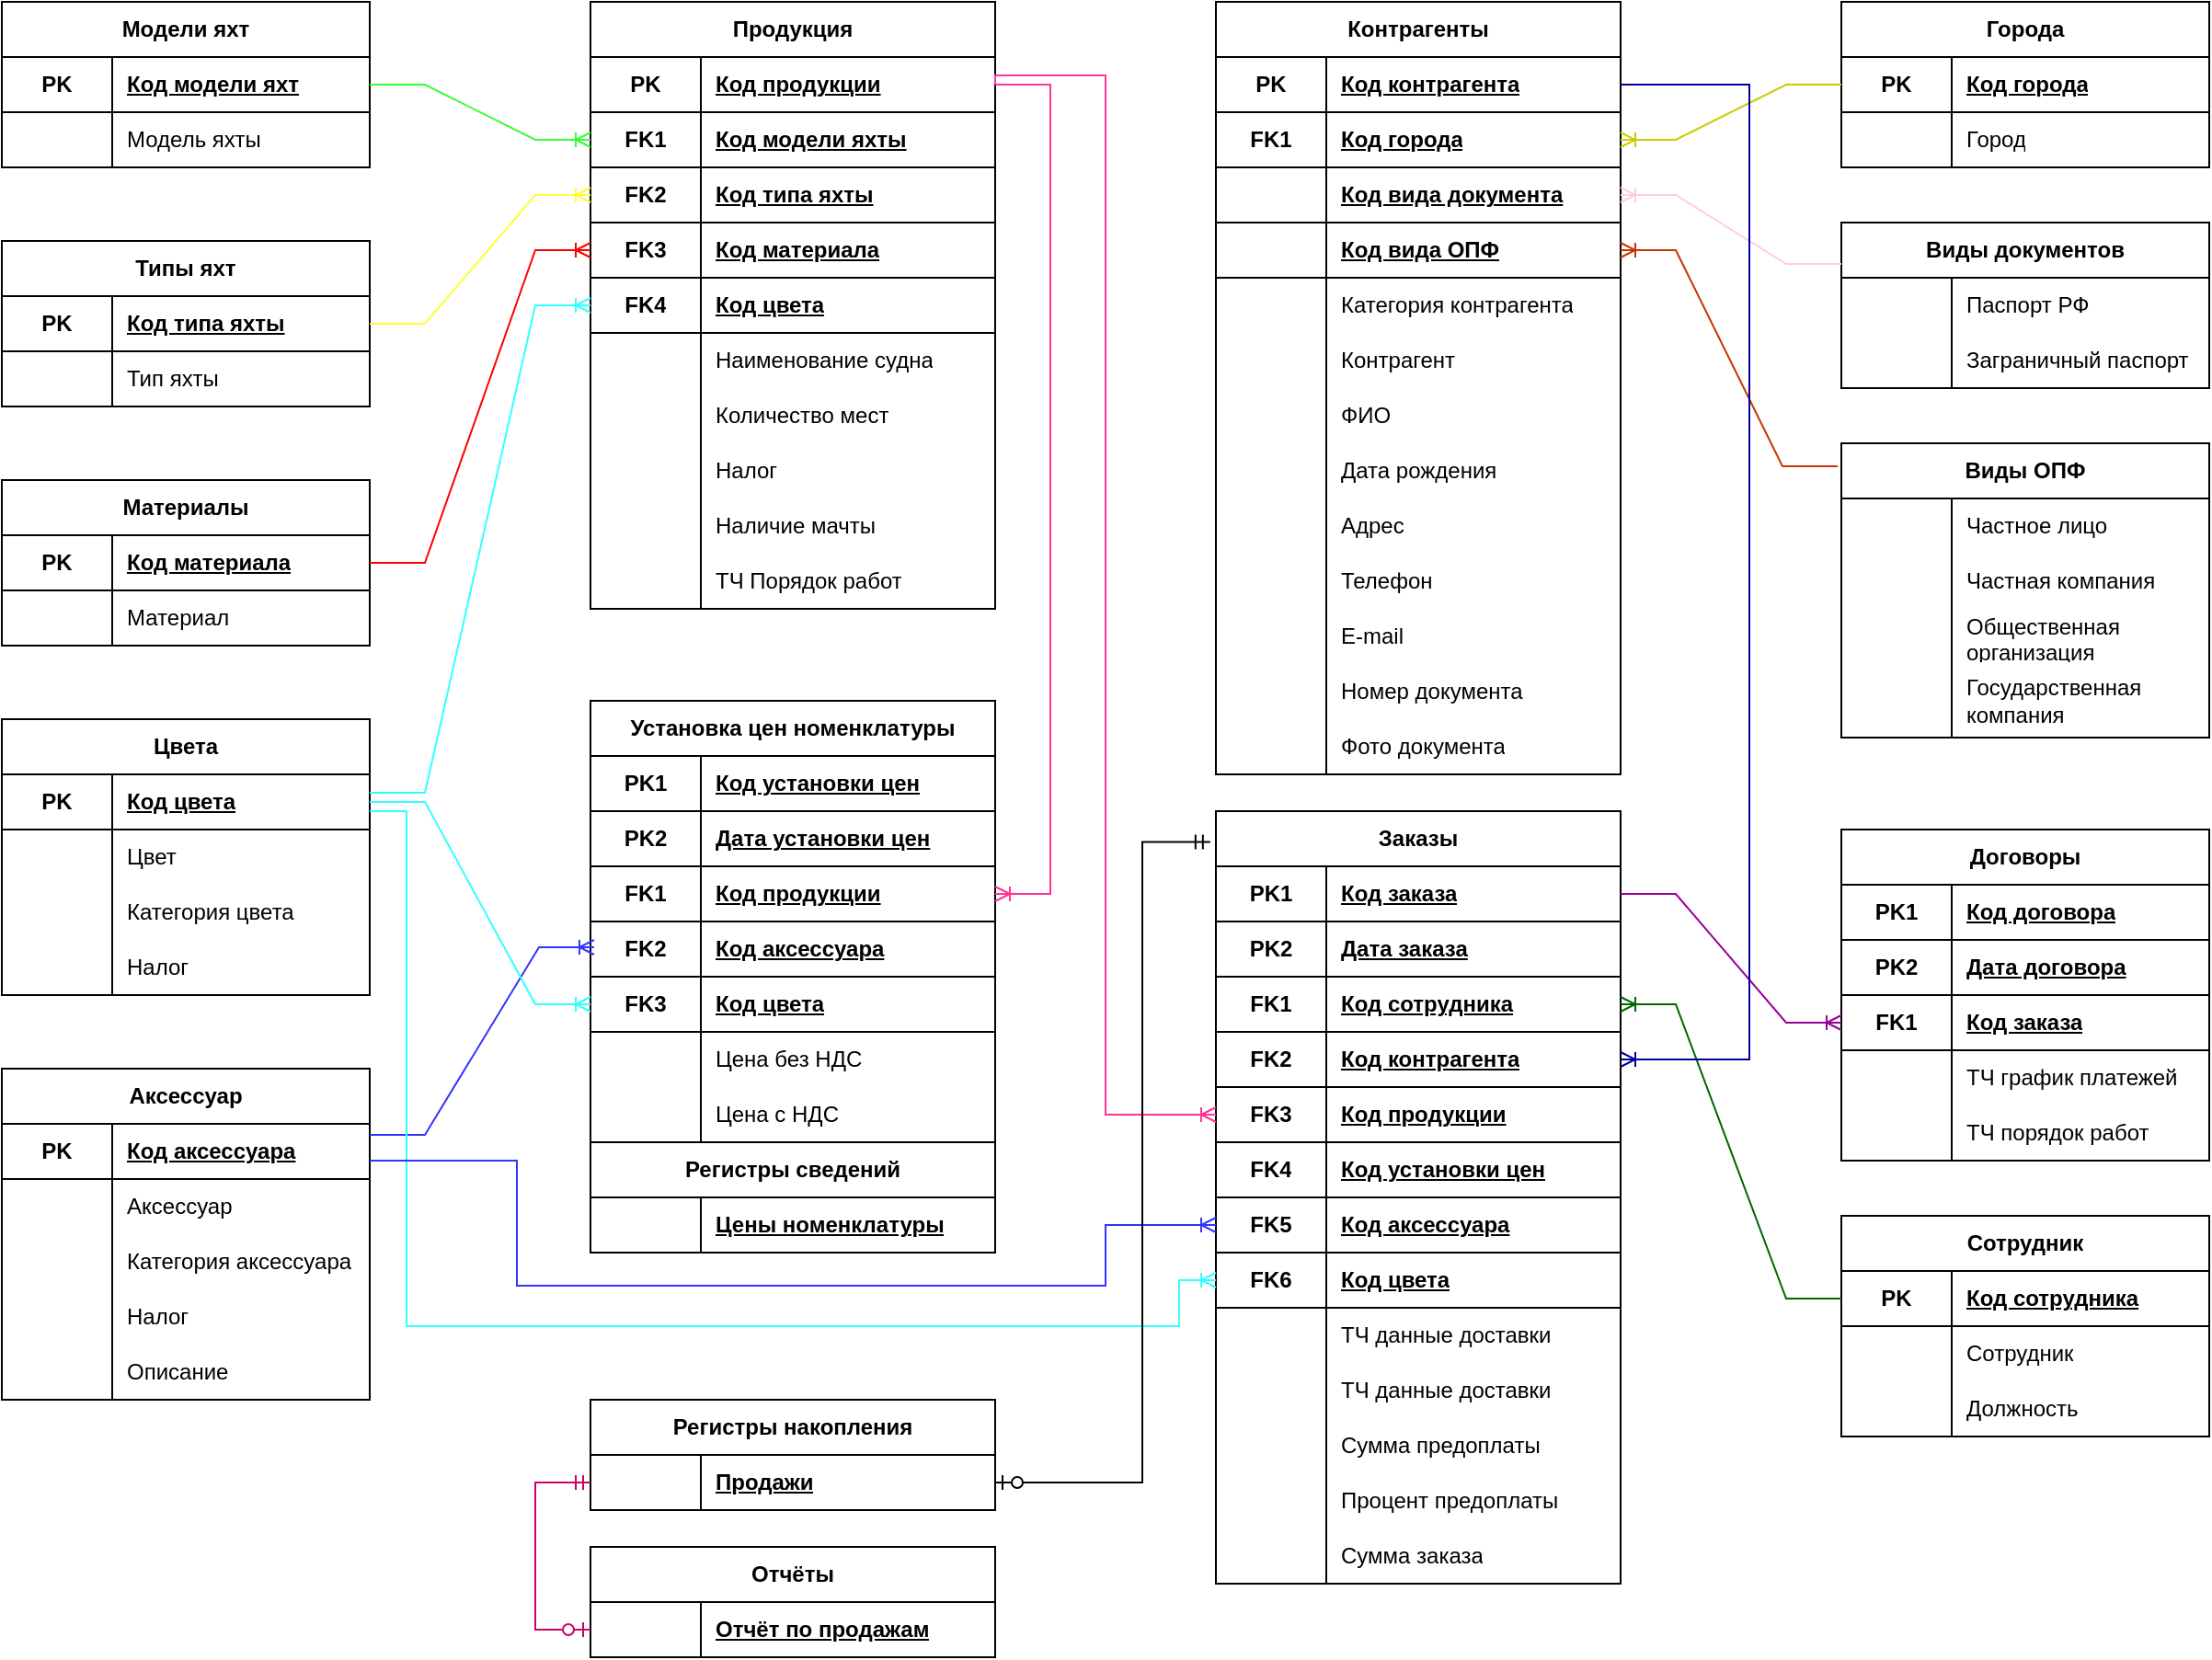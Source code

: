 <mxfile version="21.6.8" type="device">
  <diagram id="QRsQQ4YnYFlYa_HnPnH6" name="Страница — 1">
    <mxGraphModel dx="2245" dy="828" grid="1" gridSize="10" guides="1" tooltips="1" connect="1" arrows="1" fold="1" page="1" pageScale="1" pageWidth="827" pageHeight="1169" math="0" shadow="0">
      <root>
        <mxCell id="0" />
        <mxCell id="1" parent="0" />
        <mxCell id="MB-DdL4vk69ohbJaaYs3-1" value="Модели яхт" style="shape=table;startSize=30;container=1;collapsible=1;childLayout=tableLayout;fixedRows=1;rowLines=0;fontStyle=1;align=center;resizeLast=1;html=1;whiteSpace=wrap;" parent="1" vertex="1">
          <mxGeometry x="-800" y="20" width="200" height="90" as="geometry" />
        </mxCell>
        <mxCell id="MB-DdL4vk69ohbJaaYs3-5" value="" style="shape=tableRow;horizontal=0;startSize=0;swimlaneHead=0;swimlaneBody=0;fillColor=none;collapsible=0;dropTarget=0;points=[[0,0.5],[1,0.5]];portConstraint=eastwest;top=0;left=0;right=0;bottom=1;html=1;" parent="MB-DdL4vk69ohbJaaYs3-1" vertex="1">
          <mxGeometry y="30" width="200" height="30" as="geometry" />
        </mxCell>
        <mxCell id="MB-DdL4vk69ohbJaaYs3-6" value="PK" style="shape=partialRectangle;connectable=0;fillColor=none;top=0;left=0;bottom=0;right=0;fontStyle=1;overflow=hidden;html=1;whiteSpace=wrap;" parent="MB-DdL4vk69ohbJaaYs3-5" vertex="1">
          <mxGeometry width="60" height="30" as="geometry">
            <mxRectangle width="60" height="30" as="alternateBounds" />
          </mxGeometry>
        </mxCell>
        <mxCell id="MB-DdL4vk69ohbJaaYs3-7" value="Код модели яхт" style="shape=partialRectangle;connectable=0;fillColor=none;top=0;left=0;bottom=0;right=0;align=left;spacingLeft=6;fontStyle=5;overflow=hidden;html=1;whiteSpace=wrap;" parent="MB-DdL4vk69ohbJaaYs3-5" vertex="1">
          <mxGeometry x="60" width="140" height="30" as="geometry">
            <mxRectangle width="140" height="30" as="alternateBounds" />
          </mxGeometry>
        </mxCell>
        <mxCell id="MB-DdL4vk69ohbJaaYs3-8" value="" style="shape=tableRow;horizontal=0;startSize=0;swimlaneHead=0;swimlaneBody=0;fillColor=none;collapsible=0;dropTarget=0;points=[[0,0.5],[1,0.5]];portConstraint=eastwest;top=0;left=0;right=0;bottom=0;html=1;" parent="MB-DdL4vk69ohbJaaYs3-1" vertex="1">
          <mxGeometry y="60" width="200" height="30" as="geometry" />
        </mxCell>
        <mxCell id="MB-DdL4vk69ohbJaaYs3-9" value="" style="shape=partialRectangle;connectable=0;fillColor=none;top=0;left=0;bottom=0;right=0;editable=1;overflow=hidden;html=1;whiteSpace=wrap;" parent="MB-DdL4vk69ohbJaaYs3-8" vertex="1">
          <mxGeometry width="60" height="30" as="geometry">
            <mxRectangle width="60" height="30" as="alternateBounds" />
          </mxGeometry>
        </mxCell>
        <mxCell id="MB-DdL4vk69ohbJaaYs3-10" value="Модель яхты" style="shape=partialRectangle;connectable=0;fillColor=none;top=0;left=0;bottom=0;right=0;align=left;spacingLeft=6;overflow=hidden;html=1;whiteSpace=wrap;" parent="MB-DdL4vk69ohbJaaYs3-8" vertex="1">
          <mxGeometry x="60" width="140" height="30" as="geometry">
            <mxRectangle width="140" height="30" as="alternateBounds" />
          </mxGeometry>
        </mxCell>
        <mxCell id="MB-DdL4vk69ohbJaaYs3-14" value="Типы яхт" style="shape=table;startSize=30;container=1;collapsible=1;childLayout=tableLayout;fixedRows=1;rowLines=0;fontStyle=1;align=center;resizeLast=1;html=1;whiteSpace=wrap;" parent="1" vertex="1">
          <mxGeometry x="-800" y="150" width="200" height="90" as="geometry" />
        </mxCell>
        <mxCell id="MB-DdL4vk69ohbJaaYs3-15" value="" style="shape=tableRow;horizontal=0;startSize=0;swimlaneHead=0;swimlaneBody=0;fillColor=none;collapsible=0;dropTarget=0;points=[[0,0.5],[1,0.5]];portConstraint=eastwest;top=0;left=0;right=0;bottom=1;html=1;" parent="MB-DdL4vk69ohbJaaYs3-14" vertex="1">
          <mxGeometry y="30" width="200" height="30" as="geometry" />
        </mxCell>
        <mxCell id="MB-DdL4vk69ohbJaaYs3-16" value="PK" style="shape=partialRectangle;connectable=0;fillColor=none;top=0;left=0;bottom=0;right=0;fontStyle=1;overflow=hidden;html=1;whiteSpace=wrap;" parent="MB-DdL4vk69ohbJaaYs3-15" vertex="1">
          <mxGeometry width="60" height="30" as="geometry">
            <mxRectangle width="60" height="30" as="alternateBounds" />
          </mxGeometry>
        </mxCell>
        <mxCell id="MB-DdL4vk69ohbJaaYs3-17" value="Код типа яхты" style="shape=partialRectangle;connectable=0;fillColor=none;top=0;left=0;bottom=0;right=0;align=left;spacingLeft=6;fontStyle=5;overflow=hidden;html=1;whiteSpace=wrap;" parent="MB-DdL4vk69ohbJaaYs3-15" vertex="1">
          <mxGeometry x="60" width="140" height="30" as="geometry">
            <mxRectangle width="140" height="30" as="alternateBounds" />
          </mxGeometry>
        </mxCell>
        <mxCell id="MB-DdL4vk69ohbJaaYs3-18" value="" style="shape=tableRow;horizontal=0;startSize=0;swimlaneHead=0;swimlaneBody=0;fillColor=none;collapsible=0;dropTarget=0;points=[[0,0.5],[1,0.5]];portConstraint=eastwest;top=0;left=0;right=0;bottom=0;html=1;" parent="MB-DdL4vk69ohbJaaYs3-14" vertex="1">
          <mxGeometry y="60" width="200" height="30" as="geometry" />
        </mxCell>
        <mxCell id="MB-DdL4vk69ohbJaaYs3-19" value="" style="shape=partialRectangle;connectable=0;fillColor=none;top=0;left=0;bottom=0;right=0;editable=1;overflow=hidden;html=1;whiteSpace=wrap;" parent="MB-DdL4vk69ohbJaaYs3-18" vertex="1">
          <mxGeometry width="60" height="30" as="geometry">
            <mxRectangle width="60" height="30" as="alternateBounds" />
          </mxGeometry>
        </mxCell>
        <mxCell id="MB-DdL4vk69ohbJaaYs3-20" value="Тип яхты" style="shape=partialRectangle;connectable=0;fillColor=none;top=0;left=0;bottom=0;right=0;align=left;spacingLeft=6;overflow=hidden;html=1;whiteSpace=wrap;" parent="MB-DdL4vk69ohbJaaYs3-18" vertex="1">
          <mxGeometry x="60" width="140" height="30" as="geometry">
            <mxRectangle width="140" height="30" as="alternateBounds" />
          </mxGeometry>
        </mxCell>
        <mxCell id="MB-DdL4vk69ohbJaaYs3-21" value="Материалы" style="shape=table;startSize=30;container=1;collapsible=1;childLayout=tableLayout;fixedRows=1;rowLines=0;fontStyle=1;align=center;resizeLast=1;html=1;whiteSpace=wrap;" parent="1" vertex="1">
          <mxGeometry x="-800" y="280" width="200" height="90" as="geometry" />
        </mxCell>
        <mxCell id="MB-DdL4vk69ohbJaaYs3-22" value="" style="shape=tableRow;horizontal=0;startSize=0;swimlaneHead=0;swimlaneBody=0;fillColor=none;collapsible=0;dropTarget=0;points=[[0,0.5],[1,0.5]];portConstraint=eastwest;top=0;left=0;right=0;bottom=1;html=1;" parent="MB-DdL4vk69ohbJaaYs3-21" vertex="1">
          <mxGeometry y="30" width="200" height="30" as="geometry" />
        </mxCell>
        <mxCell id="MB-DdL4vk69ohbJaaYs3-23" value="PK" style="shape=partialRectangle;connectable=0;fillColor=none;top=0;left=0;bottom=0;right=0;fontStyle=1;overflow=hidden;html=1;whiteSpace=wrap;" parent="MB-DdL4vk69ohbJaaYs3-22" vertex="1">
          <mxGeometry width="60" height="30" as="geometry">
            <mxRectangle width="60" height="30" as="alternateBounds" />
          </mxGeometry>
        </mxCell>
        <mxCell id="MB-DdL4vk69ohbJaaYs3-24" value="Код материала" style="shape=partialRectangle;connectable=0;fillColor=none;top=0;left=0;bottom=0;right=0;align=left;spacingLeft=6;fontStyle=5;overflow=hidden;html=1;whiteSpace=wrap;" parent="MB-DdL4vk69ohbJaaYs3-22" vertex="1">
          <mxGeometry x="60" width="140" height="30" as="geometry">
            <mxRectangle width="140" height="30" as="alternateBounds" />
          </mxGeometry>
        </mxCell>
        <mxCell id="MB-DdL4vk69ohbJaaYs3-25" value="" style="shape=tableRow;horizontal=0;startSize=0;swimlaneHead=0;swimlaneBody=0;fillColor=none;collapsible=0;dropTarget=0;points=[[0,0.5],[1,0.5]];portConstraint=eastwest;top=0;left=0;right=0;bottom=0;html=1;" parent="MB-DdL4vk69ohbJaaYs3-21" vertex="1">
          <mxGeometry y="60" width="200" height="30" as="geometry" />
        </mxCell>
        <mxCell id="MB-DdL4vk69ohbJaaYs3-26" value="" style="shape=partialRectangle;connectable=0;fillColor=none;top=0;left=0;bottom=0;right=0;editable=1;overflow=hidden;html=1;whiteSpace=wrap;" parent="MB-DdL4vk69ohbJaaYs3-25" vertex="1">
          <mxGeometry width="60" height="30" as="geometry">
            <mxRectangle width="60" height="30" as="alternateBounds" />
          </mxGeometry>
        </mxCell>
        <mxCell id="MB-DdL4vk69ohbJaaYs3-27" value="Материал" style="shape=partialRectangle;connectable=0;fillColor=none;top=0;left=0;bottom=0;right=0;align=left;spacingLeft=6;overflow=hidden;html=1;whiteSpace=wrap;" parent="MB-DdL4vk69ohbJaaYs3-25" vertex="1">
          <mxGeometry x="60" width="140" height="30" as="geometry">
            <mxRectangle width="140" height="30" as="alternateBounds" />
          </mxGeometry>
        </mxCell>
        <mxCell id="MB-DdL4vk69ohbJaaYs3-28" value="Цвета" style="shape=table;startSize=30;container=1;collapsible=1;childLayout=tableLayout;fixedRows=1;rowLines=0;fontStyle=1;align=center;resizeLast=1;html=1;whiteSpace=wrap;" parent="1" vertex="1">
          <mxGeometry x="-800" y="410" width="200" height="150" as="geometry" />
        </mxCell>
        <mxCell id="MB-DdL4vk69ohbJaaYs3-29" value="" style="shape=tableRow;horizontal=0;startSize=0;swimlaneHead=0;swimlaneBody=0;fillColor=none;collapsible=0;dropTarget=0;points=[[0,0.5],[1,0.5]];portConstraint=eastwest;top=0;left=0;right=0;bottom=1;html=1;" parent="MB-DdL4vk69ohbJaaYs3-28" vertex="1">
          <mxGeometry y="30" width="200" height="30" as="geometry" />
        </mxCell>
        <mxCell id="MB-DdL4vk69ohbJaaYs3-30" value="PK" style="shape=partialRectangle;connectable=0;fillColor=none;top=0;left=0;bottom=0;right=0;fontStyle=1;overflow=hidden;html=1;whiteSpace=wrap;" parent="MB-DdL4vk69ohbJaaYs3-29" vertex="1">
          <mxGeometry width="60" height="30" as="geometry">
            <mxRectangle width="60" height="30" as="alternateBounds" />
          </mxGeometry>
        </mxCell>
        <mxCell id="MB-DdL4vk69ohbJaaYs3-31" value="Код цвета" style="shape=partialRectangle;connectable=0;fillColor=none;top=0;left=0;bottom=0;right=0;align=left;spacingLeft=6;fontStyle=5;overflow=hidden;html=1;whiteSpace=wrap;" parent="MB-DdL4vk69ohbJaaYs3-29" vertex="1">
          <mxGeometry x="60" width="140" height="30" as="geometry">
            <mxRectangle width="140" height="30" as="alternateBounds" />
          </mxGeometry>
        </mxCell>
        <mxCell id="MB-DdL4vk69ohbJaaYs3-32" value="" style="shape=tableRow;horizontal=0;startSize=0;swimlaneHead=0;swimlaneBody=0;fillColor=none;collapsible=0;dropTarget=0;points=[[0,0.5],[1,0.5]];portConstraint=eastwest;top=0;left=0;right=0;bottom=0;html=1;" parent="MB-DdL4vk69ohbJaaYs3-28" vertex="1">
          <mxGeometry y="60" width="200" height="30" as="geometry" />
        </mxCell>
        <mxCell id="MB-DdL4vk69ohbJaaYs3-33" value="" style="shape=partialRectangle;connectable=0;fillColor=none;top=0;left=0;bottom=0;right=0;editable=1;overflow=hidden;html=1;whiteSpace=wrap;" parent="MB-DdL4vk69ohbJaaYs3-32" vertex="1">
          <mxGeometry width="60" height="30" as="geometry">
            <mxRectangle width="60" height="30" as="alternateBounds" />
          </mxGeometry>
        </mxCell>
        <mxCell id="MB-DdL4vk69ohbJaaYs3-34" value="Цвет" style="shape=partialRectangle;connectable=0;fillColor=none;top=0;left=0;bottom=0;right=0;align=left;spacingLeft=6;overflow=hidden;html=1;whiteSpace=wrap;" parent="MB-DdL4vk69ohbJaaYs3-32" vertex="1">
          <mxGeometry x="60" width="140" height="30" as="geometry">
            <mxRectangle width="140" height="30" as="alternateBounds" />
          </mxGeometry>
        </mxCell>
        <mxCell id="MB-DdL4vk69ohbJaaYs3-35" value="" style="shape=tableRow;horizontal=0;startSize=0;swimlaneHead=0;swimlaneBody=0;fillColor=none;collapsible=0;dropTarget=0;points=[[0,0.5],[1,0.5]];portConstraint=eastwest;top=0;left=0;right=0;bottom=0;html=1;" parent="MB-DdL4vk69ohbJaaYs3-28" vertex="1">
          <mxGeometry y="90" width="200" height="30" as="geometry" />
        </mxCell>
        <mxCell id="MB-DdL4vk69ohbJaaYs3-36" value="" style="shape=partialRectangle;connectable=0;fillColor=none;top=0;left=0;bottom=0;right=0;editable=1;overflow=hidden;html=1;whiteSpace=wrap;" parent="MB-DdL4vk69ohbJaaYs3-35" vertex="1">
          <mxGeometry width="60" height="30" as="geometry">
            <mxRectangle width="60" height="30" as="alternateBounds" />
          </mxGeometry>
        </mxCell>
        <mxCell id="MB-DdL4vk69ohbJaaYs3-37" value="Категория цвета" style="shape=partialRectangle;connectable=0;fillColor=none;top=0;left=0;bottom=0;right=0;align=left;spacingLeft=6;overflow=hidden;html=1;whiteSpace=wrap;" parent="MB-DdL4vk69ohbJaaYs3-35" vertex="1">
          <mxGeometry x="60" width="140" height="30" as="geometry">
            <mxRectangle width="140" height="30" as="alternateBounds" />
          </mxGeometry>
        </mxCell>
        <mxCell id="MB-DdL4vk69ohbJaaYs3-38" value="" style="shape=tableRow;horizontal=0;startSize=0;swimlaneHead=0;swimlaneBody=0;fillColor=none;collapsible=0;dropTarget=0;points=[[0,0.5],[1,0.5]];portConstraint=eastwest;top=0;left=0;right=0;bottom=0;html=1;" parent="MB-DdL4vk69ohbJaaYs3-28" vertex="1">
          <mxGeometry y="120" width="200" height="30" as="geometry" />
        </mxCell>
        <mxCell id="MB-DdL4vk69ohbJaaYs3-39" value="" style="shape=partialRectangle;connectable=0;fillColor=none;top=0;left=0;bottom=0;right=0;editable=1;overflow=hidden;html=1;whiteSpace=wrap;" parent="MB-DdL4vk69ohbJaaYs3-38" vertex="1">
          <mxGeometry width="60" height="30" as="geometry">
            <mxRectangle width="60" height="30" as="alternateBounds" />
          </mxGeometry>
        </mxCell>
        <mxCell id="MB-DdL4vk69ohbJaaYs3-40" value="Налог" style="shape=partialRectangle;connectable=0;fillColor=none;top=0;left=0;bottom=0;right=0;align=left;spacingLeft=6;overflow=hidden;html=1;whiteSpace=wrap;" parent="MB-DdL4vk69ohbJaaYs3-38" vertex="1">
          <mxGeometry x="60" width="140" height="30" as="geometry">
            <mxRectangle width="140" height="30" as="alternateBounds" />
          </mxGeometry>
        </mxCell>
        <mxCell id="MB-DdL4vk69ohbJaaYs3-41" value="Аксессуар" style="shape=table;startSize=30;container=1;collapsible=1;childLayout=tableLayout;fixedRows=1;rowLines=0;fontStyle=1;align=center;resizeLast=1;html=1;whiteSpace=wrap;" parent="1" vertex="1">
          <mxGeometry x="-800" y="600" width="200" height="180" as="geometry" />
        </mxCell>
        <mxCell id="MB-DdL4vk69ohbJaaYs3-42" value="" style="shape=tableRow;horizontal=0;startSize=0;swimlaneHead=0;swimlaneBody=0;fillColor=none;collapsible=0;dropTarget=0;points=[[0,0.5],[1,0.5]];portConstraint=eastwest;top=0;left=0;right=0;bottom=1;html=1;" parent="MB-DdL4vk69ohbJaaYs3-41" vertex="1">
          <mxGeometry y="30" width="200" height="30" as="geometry" />
        </mxCell>
        <mxCell id="MB-DdL4vk69ohbJaaYs3-43" value="PK" style="shape=partialRectangle;connectable=0;fillColor=none;top=0;left=0;bottom=0;right=0;fontStyle=1;overflow=hidden;html=1;whiteSpace=wrap;" parent="MB-DdL4vk69ohbJaaYs3-42" vertex="1">
          <mxGeometry width="60" height="30" as="geometry">
            <mxRectangle width="60" height="30" as="alternateBounds" />
          </mxGeometry>
        </mxCell>
        <mxCell id="MB-DdL4vk69ohbJaaYs3-44" value="Код аксессуара" style="shape=partialRectangle;connectable=0;fillColor=none;top=0;left=0;bottom=0;right=0;align=left;spacingLeft=6;fontStyle=5;overflow=hidden;html=1;whiteSpace=wrap;" parent="MB-DdL4vk69ohbJaaYs3-42" vertex="1">
          <mxGeometry x="60" width="140" height="30" as="geometry">
            <mxRectangle width="140" height="30" as="alternateBounds" />
          </mxGeometry>
        </mxCell>
        <mxCell id="MB-DdL4vk69ohbJaaYs3-45" value="" style="shape=tableRow;horizontal=0;startSize=0;swimlaneHead=0;swimlaneBody=0;fillColor=none;collapsible=0;dropTarget=0;points=[[0,0.5],[1,0.5]];portConstraint=eastwest;top=0;left=0;right=0;bottom=0;html=1;" parent="MB-DdL4vk69ohbJaaYs3-41" vertex="1">
          <mxGeometry y="60" width="200" height="30" as="geometry" />
        </mxCell>
        <mxCell id="MB-DdL4vk69ohbJaaYs3-46" value="" style="shape=partialRectangle;connectable=0;fillColor=none;top=0;left=0;bottom=0;right=0;editable=1;overflow=hidden;html=1;whiteSpace=wrap;" parent="MB-DdL4vk69ohbJaaYs3-45" vertex="1">
          <mxGeometry width="60" height="30" as="geometry">
            <mxRectangle width="60" height="30" as="alternateBounds" />
          </mxGeometry>
        </mxCell>
        <mxCell id="MB-DdL4vk69ohbJaaYs3-47" value="Аксессуар" style="shape=partialRectangle;connectable=0;fillColor=none;top=0;left=0;bottom=0;right=0;align=left;spacingLeft=6;overflow=hidden;html=1;whiteSpace=wrap;" parent="MB-DdL4vk69ohbJaaYs3-45" vertex="1">
          <mxGeometry x="60" width="140" height="30" as="geometry">
            <mxRectangle width="140" height="30" as="alternateBounds" />
          </mxGeometry>
        </mxCell>
        <mxCell id="MB-DdL4vk69ohbJaaYs3-48" value="" style="shape=tableRow;horizontal=0;startSize=0;swimlaneHead=0;swimlaneBody=0;fillColor=none;collapsible=0;dropTarget=0;points=[[0,0.5],[1,0.5]];portConstraint=eastwest;top=0;left=0;right=0;bottom=0;html=1;" parent="MB-DdL4vk69ohbJaaYs3-41" vertex="1">
          <mxGeometry y="90" width="200" height="30" as="geometry" />
        </mxCell>
        <mxCell id="MB-DdL4vk69ohbJaaYs3-49" value="" style="shape=partialRectangle;connectable=0;fillColor=none;top=0;left=0;bottom=0;right=0;editable=1;overflow=hidden;html=1;whiteSpace=wrap;" parent="MB-DdL4vk69ohbJaaYs3-48" vertex="1">
          <mxGeometry width="60" height="30" as="geometry">
            <mxRectangle width="60" height="30" as="alternateBounds" />
          </mxGeometry>
        </mxCell>
        <mxCell id="MB-DdL4vk69ohbJaaYs3-50" value="Категория аксессуара" style="shape=partialRectangle;connectable=0;fillColor=none;top=0;left=0;bottom=0;right=0;align=left;spacingLeft=6;overflow=hidden;html=1;whiteSpace=wrap;" parent="MB-DdL4vk69ohbJaaYs3-48" vertex="1">
          <mxGeometry x="60" width="140" height="30" as="geometry">
            <mxRectangle width="140" height="30" as="alternateBounds" />
          </mxGeometry>
        </mxCell>
        <mxCell id="MB-DdL4vk69ohbJaaYs3-51" value="" style="shape=tableRow;horizontal=0;startSize=0;swimlaneHead=0;swimlaneBody=0;fillColor=none;collapsible=0;dropTarget=0;points=[[0,0.5],[1,0.5]];portConstraint=eastwest;top=0;left=0;right=0;bottom=0;html=1;" parent="MB-DdL4vk69ohbJaaYs3-41" vertex="1">
          <mxGeometry y="120" width="200" height="30" as="geometry" />
        </mxCell>
        <mxCell id="MB-DdL4vk69ohbJaaYs3-52" value="" style="shape=partialRectangle;connectable=0;fillColor=none;top=0;left=0;bottom=0;right=0;editable=1;overflow=hidden;html=1;whiteSpace=wrap;" parent="MB-DdL4vk69ohbJaaYs3-51" vertex="1">
          <mxGeometry width="60" height="30" as="geometry">
            <mxRectangle width="60" height="30" as="alternateBounds" />
          </mxGeometry>
        </mxCell>
        <mxCell id="MB-DdL4vk69ohbJaaYs3-53" value="Налог" style="shape=partialRectangle;connectable=0;fillColor=none;top=0;left=0;bottom=0;right=0;align=left;spacingLeft=6;overflow=hidden;html=1;whiteSpace=wrap;" parent="MB-DdL4vk69ohbJaaYs3-51" vertex="1">
          <mxGeometry x="60" width="140" height="30" as="geometry">
            <mxRectangle width="140" height="30" as="alternateBounds" />
          </mxGeometry>
        </mxCell>
        <mxCell id="MB-DdL4vk69ohbJaaYs3-54" value="" style="shape=tableRow;horizontal=0;startSize=0;swimlaneHead=0;swimlaneBody=0;fillColor=none;collapsible=0;dropTarget=0;points=[[0,0.5],[1,0.5]];portConstraint=eastwest;top=0;left=0;right=0;bottom=0;html=1;" parent="MB-DdL4vk69ohbJaaYs3-41" vertex="1">
          <mxGeometry y="150" width="200" height="30" as="geometry" />
        </mxCell>
        <mxCell id="MB-DdL4vk69ohbJaaYs3-55" value="" style="shape=partialRectangle;connectable=0;fillColor=none;top=0;left=0;bottom=0;right=0;editable=1;overflow=hidden;html=1;whiteSpace=wrap;" parent="MB-DdL4vk69ohbJaaYs3-54" vertex="1">
          <mxGeometry width="60" height="30" as="geometry">
            <mxRectangle width="60" height="30" as="alternateBounds" />
          </mxGeometry>
        </mxCell>
        <mxCell id="MB-DdL4vk69ohbJaaYs3-56" value="Описание" style="shape=partialRectangle;connectable=0;fillColor=none;top=0;left=0;bottom=0;right=0;align=left;spacingLeft=6;overflow=hidden;html=1;whiteSpace=wrap;" parent="MB-DdL4vk69ohbJaaYs3-54" vertex="1">
          <mxGeometry x="60" width="140" height="30" as="geometry">
            <mxRectangle width="140" height="30" as="alternateBounds" />
          </mxGeometry>
        </mxCell>
        <mxCell id="MB-DdL4vk69ohbJaaYs3-57" value="Продукция" style="shape=table;startSize=30;container=1;collapsible=1;childLayout=tableLayout;fixedRows=1;rowLines=0;fontStyle=1;align=center;resizeLast=1;html=1;whiteSpace=wrap;" parent="1" vertex="1">
          <mxGeometry x="-480" y="20" width="220" height="330" as="geometry" />
        </mxCell>
        <mxCell id="MB-DdL4vk69ohbJaaYs3-160" value="" style="shape=tableRow;horizontal=0;startSize=0;swimlaneHead=0;swimlaneBody=0;fillColor=none;collapsible=0;dropTarget=0;points=[[0,0.5],[1,0.5]];portConstraint=eastwest;top=0;left=0;right=0;bottom=1;html=1;" parent="MB-DdL4vk69ohbJaaYs3-57" vertex="1">
          <mxGeometry y="30" width="220" height="30" as="geometry" />
        </mxCell>
        <mxCell id="MB-DdL4vk69ohbJaaYs3-161" value="PK" style="shape=partialRectangle;connectable=0;fillColor=none;top=0;left=0;bottom=0;right=0;fontStyle=1;overflow=hidden;html=1;whiteSpace=wrap;" parent="MB-DdL4vk69ohbJaaYs3-160" vertex="1">
          <mxGeometry width="60" height="30" as="geometry">
            <mxRectangle width="60" height="30" as="alternateBounds" />
          </mxGeometry>
        </mxCell>
        <mxCell id="MB-DdL4vk69ohbJaaYs3-162" value="Код продукции" style="shape=partialRectangle;connectable=0;fillColor=none;top=0;left=0;bottom=0;right=0;align=left;spacingLeft=6;fontStyle=5;overflow=hidden;html=1;whiteSpace=wrap;" parent="MB-DdL4vk69ohbJaaYs3-160" vertex="1">
          <mxGeometry x="60" width="160" height="30" as="geometry">
            <mxRectangle width="160" height="30" as="alternateBounds" />
          </mxGeometry>
        </mxCell>
        <mxCell id="MB-DdL4vk69ohbJaaYs3-163" value="" style="shape=tableRow;horizontal=0;startSize=0;swimlaneHead=0;swimlaneBody=0;fillColor=none;collapsible=0;dropTarget=0;points=[[0,0.5],[1,0.5]];portConstraint=eastwest;top=0;left=0;right=0;bottom=1;html=1;" parent="MB-DdL4vk69ohbJaaYs3-57" vertex="1">
          <mxGeometry y="60" width="220" height="30" as="geometry" />
        </mxCell>
        <mxCell id="MB-DdL4vk69ohbJaaYs3-164" value="FK1" style="shape=partialRectangle;connectable=0;fillColor=none;top=0;left=0;bottom=0;right=0;fontStyle=1;overflow=hidden;html=1;whiteSpace=wrap;" parent="MB-DdL4vk69ohbJaaYs3-163" vertex="1">
          <mxGeometry width="60" height="30" as="geometry">
            <mxRectangle width="60" height="30" as="alternateBounds" />
          </mxGeometry>
        </mxCell>
        <mxCell id="MB-DdL4vk69ohbJaaYs3-165" value="Код модели яхты" style="shape=partialRectangle;connectable=0;fillColor=none;top=0;left=0;bottom=0;right=0;align=left;spacingLeft=6;fontStyle=5;overflow=hidden;html=1;whiteSpace=wrap;" parent="MB-DdL4vk69ohbJaaYs3-163" vertex="1">
          <mxGeometry x="60" width="160" height="30" as="geometry">
            <mxRectangle width="160" height="30" as="alternateBounds" />
          </mxGeometry>
        </mxCell>
        <mxCell id="MB-DdL4vk69ohbJaaYs3-169" value="" style="shape=tableRow;horizontal=0;startSize=0;swimlaneHead=0;swimlaneBody=0;fillColor=none;collapsible=0;dropTarget=0;points=[[0,0.5],[1,0.5]];portConstraint=eastwest;top=0;left=0;right=0;bottom=1;html=1;" parent="MB-DdL4vk69ohbJaaYs3-57" vertex="1">
          <mxGeometry y="90" width="220" height="30" as="geometry" />
        </mxCell>
        <mxCell id="MB-DdL4vk69ohbJaaYs3-170" value="FK2" style="shape=partialRectangle;connectable=0;fillColor=none;top=0;left=0;bottom=0;right=0;fontStyle=1;overflow=hidden;html=1;whiteSpace=wrap;" parent="MB-DdL4vk69ohbJaaYs3-169" vertex="1">
          <mxGeometry width="60" height="30" as="geometry">
            <mxRectangle width="60" height="30" as="alternateBounds" />
          </mxGeometry>
        </mxCell>
        <mxCell id="MB-DdL4vk69ohbJaaYs3-171" value="Код типа яхты" style="shape=partialRectangle;connectable=0;fillColor=none;top=0;left=0;bottom=0;right=0;align=left;spacingLeft=6;fontStyle=5;overflow=hidden;html=1;whiteSpace=wrap;" parent="MB-DdL4vk69ohbJaaYs3-169" vertex="1">
          <mxGeometry x="60" width="160" height="30" as="geometry">
            <mxRectangle width="160" height="30" as="alternateBounds" />
          </mxGeometry>
        </mxCell>
        <mxCell id="MB-DdL4vk69ohbJaaYs3-166" value="" style="shape=tableRow;horizontal=0;startSize=0;swimlaneHead=0;swimlaneBody=0;fillColor=none;collapsible=0;dropTarget=0;points=[[0,0.5],[1,0.5]];portConstraint=eastwest;top=0;left=0;right=0;bottom=1;html=1;" parent="MB-DdL4vk69ohbJaaYs3-57" vertex="1">
          <mxGeometry y="120" width="220" height="30" as="geometry" />
        </mxCell>
        <mxCell id="MB-DdL4vk69ohbJaaYs3-167" value="FK3" style="shape=partialRectangle;connectable=0;fillColor=none;top=0;left=0;bottom=0;right=0;fontStyle=1;overflow=hidden;html=1;whiteSpace=wrap;" parent="MB-DdL4vk69ohbJaaYs3-166" vertex="1">
          <mxGeometry width="60" height="30" as="geometry">
            <mxRectangle width="60" height="30" as="alternateBounds" />
          </mxGeometry>
        </mxCell>
        <mxCell id="MB-DdL4vk69ohbJaaYs3-168" value="Код материала" style="shape=partialRectangle;connectable=0;fillColor=none;top=0;left=0;bottom=0;right=0;align=left;spacingLeft=6;fontStyle=5;overflow=hidden;html=1;whiteSpace=wrap;" parent="MB-DdL4vk69ohbJaaYs3-166" vertex="1">
          <mxGeometry x="60" width="160" height="30" as="geometry">
            <mxRectangle width="160" height="30" as="alternateBounds" />
          </mxGeometry>
        </mxCell>
        <mxCell id="MB-DdL4vk69ohbJaaYs3-58" value="" style="shape=tableRow;horizontal=0;startSize=0;swimlaneHead=0;swimlaneBody=0;fillColor=none;collapsible=0;dropTarget=0;points=[[0,0.5],[1,0.5]];portConstraint=eastwest;top=0;left=0;right=0;bottom=1;html=1;" parent="MB-DdL4vk69ohbJaaYs3-57" vertex="1">
          <mxGeometry y="150" width="220" height="30" as="geometry" />
        </mxCell>
        <mxCell id="MB-DdL4vk69ohbJaaYs3-59" value="FK4" style="shape=partialRectangle;connectable=0;fillColor=none;top=0;left=0;bottom=0;right=0;fontStyle=1;overflow=hidden;html=1;whiteSpace=wrap;" parent="MB-DdL4vk69ohbJaaYs3-58" vertex="1">
          <mxGeometry width="60" height="30" as="geometry">
            <mxRectangle width="60" height="30" as="alternateBounds" />
          </mxGeometry>
        </mxCell>
        <mxCell id="MB-DdL4vk69ohbJaaYs3-60" value="Код цвета" style="shape=partialRectangle;connectable=0;fillColor=none;top=0;left=0;bottom=0;right=0;align=left;spacingLeft=6;fontStyle=5;overflow=hidden;html=1;whiteSpace=wrap;" parent="MB-DdL4vk69ohbJaaYs3-58" vertex="1">
          <mxGeometry x="60" width="160" height="30" as="geometry">
            <mxRectangle width="160" height="30" as="alternateBounds" />
          </mxGeometry>
        </mxCell>
        <mxCell id="MB-DdL4vk69ohbJaaYs3-61" value="" style="shape=tableRow;horizontal=0;startSize=0;swimlaneHead=0;swimlaneBody=0;fillColor=none;collapsible=0;dropTarget=0;points=[[0,0.5],[1,0.5]];portConstraint=eastwest;top=0;left=0;right=0;bottom=0;html=1;" parent="MB-DdL4vk69ohbJaaYs3-57" vertex="1">
          <mxGeometry y="180" width="220" height="30" as="geometry" />
        </mxCell>
        <mxCell id="MB-DdL4vk69ohbJaaYs3-62" value="" style="shape=partialRectangle;connectable=0;fillColor=none;top=0;left=0;bottom=0;right=0;editable=1;overflow=hidden;html=1;whiteSpace=wrap;" parent="MB-DdL4vk69ohbJaaYs3-61" vertex="1">
          <mxGeometry width="60" height="30" as="geometry">
            <mxRectangle width="60" height="30" as="alternateBounds" />
          </mxGeometry>
        </mxCell>
        <mxCell id="MB-DdL4vk69ohbJaaYs3-63" value="Наименование судна" style="shape=partialRectangle;connectable=0;fillColor=none;top=0;left=0;bottom=0;right=0;align=left;spacingLeft=6;overflow=hidden;html=1;whiteSpace=wrap;" parent="MB-DdL4vk69ohbJaaYs3-61" vertex="1">
          <mxGeometry x="60" width="160" height="30" as="geometry">
            <mxRectangle width="160" height="30" as="alternateBounds" />
          </mxGeometry>
        </mxCell>
        <mxCell id="MB-DdL4vk69ohbJaaYs3-64" value="" style="shape=tableRow;horizontal=0;startSize=0;swimlaneHead=0;swimlaneBody=0;fillColor=none;collapsible=0;dropTarget=0;points=[[0,0.5],[1,0.5]];portConstraint=eastwest;top=0;left=0;right=0;bottom=0;html=1;" parent="MB-DdL4vk69ohbJaaYs3-57" vertex="1">
          <mxGeometry y="210" width="220" height="30" as="geometry" />
        </mxCell>
        <mxCell id="MB-DdL4vk69ohbJaaYs3-65" value="" style="shape=partialRectangle;connectable=0;fillColor=none;top=0;left=0;bottom=0;right=0;editable=1;overflow=hidden;html=1;whiteSpace=wrap;" parent="MB-DdL4vk69ohbJaaYs3-64" vertex="1">
          <mxGeometry width="60" height="30" as="geometry">
            <mxRectangle width="60" height="30" as="alternateBounds" />
          </mxGeometry>
        </mxCell>
        <mxCell id="MB-DdL4vk69ohbJaaYs3-66" value="Количество мест" style="shape=partialRectangle;connectable=0;fillColor=none;top=0;left=0;bottom=0;right=0;align=left;spacingLeft=6;overflow=hidden;html=1;whiteSpace=wrap;" parent="MB-DdL4vk69ohbJaaYs3-64" vertex="1">
          <mxGeometry x="60" width="160" height="30" as="geometry">
            <mxRectangle width="160" height="30" as="alternateBounds" />
          </mxGeometry>
        </mxCell>
        <mxCell id="MB-DdL4vk69ohbJaaYs3-67" value="" style="shape=tableRow;horizontal=0;startSize=0;swimlaneHead=0;swimlaneBody=0;fillColor=none;collapsible=0;dropTarget=0;points=[[0,0.5],[1,0.5]];portConstraint=eastwest;top=0;left=0;right=0;bottom=0;html=1;" parent="MB-DdL4vk69ohbJaaYs3-57" vertex="1">
          <mxGeometry y="240" width="220" height="30" as="geometry" />
        </mxCell>
        <mxCell id="MB-DdL4vk69ohbJaaYs3-68" value="" style="shape=partialRectangle;connectable=0;fillColor=none;top=0;left=0;bottom=0;right=0;editable=1;overflow=hidden;html=1;whiteSpace=wrap;" parent="MB-DdL4vk69ohbJaaYs3-67" vertex="1">
          <mxGeometry width="60" height="30" as="geometry">
            <mxRectangle width="60" height="30" as="alternateBounds" />
          </mxGeometry>
        </mxCell>
        <mxCell id="MB-DdL4vk69ohbJaaYs3-69" value="Налог" style="shape=partialRectangle;connectable=0;fillColor=none;top=0;left=0;bottom=0;right=0;align=left;spacingLeft=6;overflow=hidden;html=1;whiteSpace=wrap;" parent="MB-DdL4vk69ohbJaaYs3-67" vertex="1">
          <mxGeometry x="60" width="160" height="30" as="geometry">
            <mxRectangle width="160" height="30" as="alternateBounds" />
          </mxGeometry>
        </mxCell>
        <mxCell id="MB-DdL4vk69ohbJaaYs3-70" value="" style="shape=tableRow;horizontal=0;startSize=0;swimlaneHead=0;swimlaneBody=0;fillColor=none;collapsible=0;dropTarget=0;points=[[0,0.5],[1,0.5]];portConstraint=eastwest;top=0;left=0;right=0;bottom=0;html=1;" parent="MB-DdL4vk69ohbJaaYs3-57" vertex="1">
          <mxGeometry y="270" width="220" height="30" as="geometry" />
        </mxCell>
        <mxCell id="MB-DdL4vk69ohbJaaYs3-71" value="" style="shape=partialRectangle;connectable=0;fillColor=none;top=0;left=0;bottom=0;right=0;editable=1;overflow=hidden;html=1;whiteSpace=wrap;" parent="MB-DdL4vk69ohbJaaYs3-70" vertex="1">
          <mxGeometry width="60" height="30" as="geometry">
            <mxRectangle width="60" height="30" as="alternateBounds" />
          </mxGeometry>
        </mxCell>
        <mxCell id="MB-DdL4vk69ohbJaaYs3-72" value="Наличие мачты" style="shape=partialRectangle;connectable=0;fillColor=none;top=0;left=0;bottom=0;right=0;align=left;spacingLeft=6;overflow=hidden;html=1;whiteSpace=wrap;" parent="MB-DdL4vk69ohbJaaYs3-70" vertex="1">
          <mxGeometry x="60" width="160" height="30" as="geometry">
            <mxRectangle width="160" height="30" as="alternateBounds" />
          </mxGeometry>
        </mxCell>
        <mxCell id="MB-DdL4vk69ohbJaaYs3-173" value="" style="shape=tableRow;horizontal=0;startSize=0;swimlaneHead=0;swimlaneBody=0;fillColor=none;collapsible=0;dropTarget=0;points=[[0,0.5],[1,0.5]];portConstraint=eastwest;top=0;left=0;right=0;bottom=0;html=1;" parent="MB-DdL4vk69ohbJaaYs3-57" vertex="1">
          <mxGeometry y="300" width="220" height="30" as="geometry" />
        </mxCell>
        <mxCell id="MB-DdL4vk69ohbJaaYs3-174" value="" style="shape=partialRectangle;connectable=0;fillColor=none;top=0;left=0;bottom=0;right=0;editable=1;overflow=hidden;html=1;whiteSpace=wrap;" parent="MB-DdL4vk69ohbJaaYs3-173" vertex="1">
          <mxGeometry width="60" height="30" as="geometry">
            <mxRectangle width="60" height="30" as="alternateBounds" />
          </mxGeometry>
        </mxCell>
        <mxCell id="MB-DdL4vk69ohbJaaYs3-175" value="ТЧ Порядок работ" style="shape=partialRectangle;connectable=0;fillColor=none;top=0;left=0;bottom=0;right=0;align=left;spacingLeft=6;overflow=hidden;html=1;whiteSpace=wrap;" parent="MB-DdL4vk69ohbJaaYs3-173" vertex="1">
          <mxGeometry x="60" width="160" height="30" as="geometry">
            <mxRectangle width="160" height="30" as="alternateBounds" />
          </mxGeometry>
        </mxCell>
        <mxCell id="MB-DdL4vk69ohbJaaYs3-176" value="Установка цен номенклатуры" style="shape=table;startSize=30;container=1;collapsible=1;childLayout=tableLayout;fixedRows=1;rowLines=0;fontStyle=1;align=center;resizeLast=1;html=1;whiteSpace=wrap;" parent="1" vertex="1">
          <mxGeometry x="-480" y="400" width="220" height="240" as="geometry" />
        </mxCell>
        <mxCell id="MB-DdL4vk69ohbJaaYs3-177" value="" style="shape=tableRow;horizontal=0;startSize=0;swimlaneHead=0;swimlaneBody=0;fillColor=none;collapsible=0;dropTarget=0;points=[[0,0.5],[1,0.5]];portConstraint=eastwest;top=0;left=0;right=0;bottom=1;html=1;" parent="MB-DdL4vk69ohbJaaYs3-176" vertex="1">
          <mxGeometry y="30" width="220" height="30" as="geometry" />
        </mxCell>
        <mxCell id="MB-DdL4vk69ohbJaaYs3-178" value="PK1" style="shape=partialRectangle;connectable=0;fillColor=none;top=0;left=0;bottom=0;right=0;fontStyle=1;overflow=hidden;html=1;whiteSpace=wrap;" parent="MB-DdL4vk69ohbJaaYs3-177" vertex="1">
          <mxGeometry width="60" height="30" as="geometry">
            <mxRectangle width="60" height="30" as="alternateBounds" />
          </mxGeometry>
        </mxCell>
        <mxCell id="MB-DdL4vk69ohbJaaYs3-179" value="Код установки цен" style="shape=partialRectangle;connectable=0;fillColor=none;top=0;left=0;bottom=0;right=0;align=left;spacingLeft=6;fontStyle=5;overflow=hidden;html=1;whiteSpace=wrap;" parent="MB-DdL4vk69ohbJaaYs3-177" vertex="1">
          <mxGeometry x="60" width="160" height="30" as="geometry">
            <mxRectangle width="160" height="30" as="alternateBounds" />
          </mxGeometry>
        </mxCell>
        <mxCell id="MB-DdL4vk69ohbJaaYs3-180" value="" style="shape=tableRow;horizontal=0;startSize=0;swimlaneHead=0;swimlaneBody=0;fillColor=none;collapsible=0;dropTarget=0;points=[[0,0.5],[1,0.5]];portConstraint=eastwest;top=0;left=0;right=0;bottom=1;html=1;" parent="MB-DdL4vk69ohbJaaYs3-176" vertex="1">
          <mxGeometry y="60" width="220" height="30" as="geometry" />
        </mxCell>
        <mxCell id="MB-DdL4vk69ohbJaaYs3-181" value="PK2" style="shape=partialRectangle;connectable=0;fillColor=none;top=0;left=0;bottom=0;right=0;fontStyle=1;overflow=hidden;html=1;whiteSpace=wrap;" parent="MB-DdL4vk69ohbJaaYs3-180" vertex="1">
          <mxGeometry width="60" height="30" as="geometry">
            <mxRectangle width="60" height="30" as="alternateBounds" />
          </mxGeometry>
        </mxCell>
        <mxCell id="MB-DdL4vk69ohbJaaYs3-182" value="Дата установки цен" style="shape=partialRectangle;connectable=0;fillColor=none;top=0;left=0;bottom=0;right=0;align=left;spacingLeft=6;fontStyle=5;overflow=hidden;html=1;whiteSpace=wrap;" parent="MB-DdL4vk69ohbJaaYs3-180" vertex="1">
          <mxGeometry x="60" width="160" height="30" as="geometry">
            <mxRectangle width="160" height="30" as="alternateBounds" />
          </mxGeometry>
        </mxCell>
        <mxCell id="MB-DdL4vk69ohbJaaYs3-183" value="" style="shape=tableRow;horizontal=0;startSize=0;swimlaneHead=0;swimlaneBody=0;fillColor=none;collapsible=0;dropTarget=0;points=[[0,0.5],[1,0.5]];portConstraint=eastwest;top=0;left=0;right=0;bottom=1;html=1;" parent="MB-DdL4vk69ohbJaaYs3-176" vertex="1">
          <mxGeometry y="90" width="220" height="30" as="geometry" />
        </mxCell>
        <mxCell id="MB-DdL4vk69ohbJaaYs3-184" value="FK1" style="shape=partialRectangle;connectable=0;fillColor=none;top=0;left=0;bottom=0;right=0;fontStyle=1;overflow=hidden;html=1;whiteSpace=wrap;" parent="MB-DdL4vk69ohbJaaYs3-183" vertex="1">
          <mxGeometry width="60" height="30" as="geometry">
            <mxRectangle width="60" height="30" as="alternateBounds" />
          </mxGeometry>
        </mxCell>
        <mxCell id="MB-DdL4vk69ohbJaaYs3-185" value="Код продукции" style="shape=partialRectangle;connectable=0;fillColor=none;top=0;left=0;bottom=0;right=0;align=left;spacingLeft=6;fontStyle=5;overflow=hidden;html=1;whiteSpace=wrap;" parent="MB-DdL4vk69ohbJaaYs3-183" vertex="1">
          <mxGeometry x="60" width="160" height="30" as="geometry">
            <mxRectangle width="160" height="30" as="alternateBounds" />
          </mxGeometry>
        </mxCell>
        <mxCell id="MB-DdL4vk69ohbJaaYs3-186" value="" style="shape=tableRow;horizontal=0;startSize=0;swimlaneHead=0;swimlaneBody=0;fillColor=none;collapsible=0;dropTarget=0;points=[[0,0.5],[1,0.5]];portConstraint=eastwest;top=0;left=0;right=0;bottom=1;html=1;" parent="MB-DdL4vk69ohbJaaYs3-176" vertex="1">
          <mxGeometry y="120" width="220" height="30" as="geometry" />
        </mxCell>
        <mxCell id="MB-DdL4vk69ohbJaaYs3-187" value="FK2" style="shape=partialRectangle;connectable=0;fillColor=none;top=0;left=0;bottom=0;right=0;fontStyle=1;overflow=hidden;html=1;whiteSpace=wrap;" parent="MB-DdL4vk69ohbJaaYs3-186" vertex="1">
          <mxGeometry width="60" height="30" as="geometry">
            <mxRectangle width="60" height="30" as="alternateBounds" />
          </mxGeometry>
        </mxCell>
        <mxCell id="MB-DdL4vk69ohbJaaYs3-188" value="Код аксессуара" style="shape=partialRectangle;connectable=0;fillColor=none;top=0;left=0;bottom=0;right=0;align=left;spacingLeft=6;fontStyle=5;overflow=hidden;html=1;whiteSpace=wrap;" parent="MB-DdL4vk69ohbJaaYs3-186" vertex="1">
          <mxGeometry x="60" width="160" height="30" as="geometry">
            <mxRectangle width="160" height="30" as="alternateBounds" />
          </mxGeometry>
        </mxCell>
        <mxCell id="MB-DdL4vk69ohbJaaYs3-189" value="" style="shape=tableRow;horizontal=0;startSize=0;swimlaneHead=0;swimlaneBody=0;fillColor=none;collapsible=0;dropTarget=0;points=[[0,0.5],[1,0.5]];portConstraint=eastwest;top=0;left=0;right=0;bottom=1;html=1;" parent="MB-DdL4vk69ohbJaaYs3-176" vertex="1">
          <mxGeometry y="150" width="220" height="30" as="geometry" />
        </mxCell>
        <mxCell id="MB-DdL4vk69ohbJaaYs3-190" value="FK3" style="shape=partialRectangle;connectable=0;fillColor=none;top=0;left=0;bottom=0;right=0;fontStyle=1;overflow=hidden;html=1;whiteSpace=wrap;" parent="MB-DdL4vk69ohbJaaYs3-189" vertex="1">
          <mxGeometry width="60" height="30" as="geometry">
            <mxRectangle width="60" height="30" as="alternateBounds" />
          </mxGeometry>
        </mxCell>
        <mxCell id="MB-DdL4vk69ohbJaaYs3-191" value="Код цвета" style="shape=partialRectangle;connectable=0;fillColor=none;top=0;left=0;bottom=0;right=0;align=left;spacingLeft=6;fontStyle=5;overflow=hidden;html=1;whiteSpace=wrap;" parent="MB-DdL4vk69ohbJaaYs3-189" vertex="1">
          <mxGeometry x="60" width="160" height="30" as="geometry">
            <mxRectangle width="160" height="30" as="alternateBounds" />
          </mxGeometry>
        </mxCell>
        <mxCell id="MB-DdL4vk69ohbJaaYs3-192" value="" style="shape=tableRow;horizontal=0;startSize=0;swimlaneHead=0;swimlaneBody=0;fillColor=none;collapsible=0;dropTarget=0;points=[[0,0.5],[1,0.5]];portConstraint=eastwest;top=0;left=0;right=0;bottom=0;html=1;" parent="MB-DdL4vk69ohbJaaYs3-176" vertex="1">
          <mxGeometry y="180" width="220" height="30" as="geometry" />
        </mxCell>
        <mxCell id="MB-DdL4vk69ohbJaaYs3-193" value="" style="shape=partialRectangle;connectable=0;fillColor=none;top=0;left=0;bottom=0;right=0;editable=1;overflow=hidden;html=1;whiteSpace=wrap;" parent="MB-DdL4vk69ohbJaaYs3-192" vertex="1">
          <mxGeometry width="60" height="30" as="geometry">
            <mxRectangle width="60" height="30" as="alternateBounds" />
          </mxGeometry>
        </mxCell>
        <mxCell id="MB-DdL4vk69ohbJaaYs3-194" value="Цена без НДС" style="shape=partialRectangle;connectable=0;fillColor=none;top=0;left=0;bottom=0;right=0;align=left;spacingLeft=6;overflow=hidden;html=1;whiteSpace=wrap;" parent="MB-DdL4vk69ohbJaaYs3-192" vertex="1">
          <mxGeometry x="60" width="160" height="30" as="geometry">
            <mxRectangle width="160" height="30" as="alternateBounds" />
          </mxGeometry>
        </mxCell>
        <mxCell id="MB-DdL4vk69ohbJaaYs3-195" value="" style="shape=tableRow;horizontal=0;startSize=0;swimlaneHead=0;swimlaneBody=0;fillColor=none;collapsible=0;dropTarget=0;points=[[0,0.5],[1,0.5]];portConstraint=eastwest;top=0;left=0;right=0;bottom=0;html=1;" parent="MB-DdL4vk69ohbJaaYs3-176" vertex="1">
          <mxGeometry y="210" width="220" height="30" as="geometry" />
        </mxCell>
        <mxCell id="MB-DdL4vk69ohbJaaYs3-196" value="" style="shape=partialRectangle;connectable=0;fillColor=none;top=0;left=0;bottom=0;right=0;editable=1;overflow=hidden;html=1;whiteSpace=wrap;" parent="MB-DdL4vk69ohbJaaYs3-195" vertex="1">
          <mxGeometry width="60" height="30" as="geometry">
            <mxRectangle width="60" height="30" as="alternateBounds" />
          </mxGeometry>
        </mxCell>
        <mxCell id="MB-DdL4vk69ohbJaaYs3-197" value="Цена с НДС" style="shape=partialRectangle;connectable=0;fillColor=none;top=0;left=0;bottom=0;right=0;align=left;spacingLeft=6;overflow=hidden;html=1;whiteSpace=wrap;" parent="MB-DdL4vk69ohbJaaYs3-195" vertex="1">
          <mxGeometry x="60" width="160" height="30" as="geometry">
            <mxRectangle width="160" height="30" as="alternateBounds" />
          </mxGeometry>
        </mxCell>
        <mxCell id="MB-DdL4vk69ohbJaaYs3-207" value="Регистры сведений" style="shape=table;startSize=30;container=1;collapsible=1;childLayout=tableLayout;fixedRows=1;rowLines=0;fontStyle=1;align=center;resizeLast=1;html=1;whiteSpace=wrap;" parent="1" vertex="1">
          <mxGeometry x="-480" y="640" width="220" height="60" as="geometry" />
        </mxCell>
        <mxCell id="MB-DdL4vk69ohbJaaYs3-208" value="" style="shape=tableRow;horizontal=0;startSize=0;swimlaneHead=0;swimlaneBody=0;fillColor=none;collapsible=0;dropTarget=0;points=[[0,0.5],[1,0.5]];portConstraint=eastwest;top=0;left=0;right=0;bottom=1;html=1;" parent="MB-DdL4vk69ohbJaaYs3-207" vertex="1">
          <mxGeometry y="30" width="220" height="30" as="geometry" />
        </mxCell>
        <mxCell id="MB-DdL4vk69ohbJaaYs3-209" value="" style="shape=partialRectangle;connectable=0;fillColor=none;top=0;left=0;bottom=0;right=0;fontStyle=1;overflow=hidden;html=1;whiteSpace=wrap;" parent="MB-DdL4vk69ohbJaaYs3-208" vertex="1">
          <mxGeometry width="60" height="30" as="geometry">
            <mxRectangle width="60" height="30" as="alternateBounds" />
          </mxGeometry>
        </mxCell>
        <mxCell id="MB-DdL4vk69ohbJaaYs3-210" value="Цены номенклатуры" style="shape=partialRectangle;connectable=0;fillColor=none;top=0;left=0;bottom=0;right=0;align=left;spacingLeft=6;fontStyle=5;overflow=hidden;html=1;whiteSpace=wrap;" parent="MB-DdL4vk69ohbJaaYs3-208" vertex="1">
          <mxGeometry x="60" width="160" height="30" as="geometry">
            <mxRectangle width="160" height="30" as="alternateBounds" />
          </mxGeometry>
        </mxCell>
        <mxCell id="MB-DdL4vk69ohbJaaYs3-214" value="Регистры накопления" style="shape=table;startSize=30;container=1;collapsible=1;childLayout=tableLayout;fixedRows=1;rowLines=0;fontStyle=1;align=center;resizeLast=1;html=1;whiteSpace=wrap;" parent="1" vertex="1">
          <mxGeometry x="-480" y="780" width="220" height="60" as="geometry" />
        </mxCell>
        <mxCell id="MB-DdL4vk69ohbJaaYs3-215" value="" style="shape=tableRow;horizontal=0;startSize=0;swimlaneHead=0;swimlaneBody=0;fillColor=none;collapsible=0;dropTarget=0;points=[[0,0.5],[1,0.5]];portConstraint=eastwest;top=0;left=0;right=0;bottom=1;html=1;" parent="MB-DdL4vk69ohbJaaYs3-214" vertex="1">
          <mxGeometry y="30" width="220" height="30" as="geometry" />
        </mxCell>
        <mxCell id="MB-DdL4vk69ohbJaaYs3-216" value="" style="shape=partialRectangle;connectable=0;fillColor=none;top=0;left=0;bottom=0;right=0;fontStyle=1;overflow=hidden;html=1;whiteSpace=wrap;" parent="MB-DdL4vk69ohbJaaYs3-215" vertex="1">
          <mxGeometry width="60" height="30" as="geometry">
            <mxRectangle width="60" height="30" as="alternateBounds" />
          </mxGeometry>
        </mxCell>
        <mxCell id="MB-DdL4vk69ohbJaaYs3-217" value="Продажи" style="shape=partialRectangle;connectable=0;fillColor=none;top=0;left=0;bottom=0;right=0;align=left;spacingLeft=6;fontStyle=5;overflow=hidden;html=1;whiteSpace=wrap;" parent="MB-DdL4vk69ohbJaaYs3-215" vertex="1">
          <mxGeometry x="60" width="160" height="30" as="geometry">
            <mxRectangle width="160" height="30" as="alternateBounds" />
          </mxGeometry>
        </mxCell>
        <mxCell id="MB-DdL4vk69ohbJaaYs3-218" value="Отчёты" style="shape=table;startSize=30;container=1;collapsible=1;childLayout=tableLayout;fixedRows=1;rowLines=0;fontStyle=1;align=center;resizeLast=1;html=1;whiteSpace=wrap;" parent="1" vertex="1">
          <mxGeometry x="-480" y="860" width="220" height="60" as="geometry" />
        </mxCell>
        <mxCell id="MB-DdL4vk69ohbJaaYs3-219" value="" style="shape=tableRow;horizontal=0;startSize=0;swimlaneHead=0;swimlaneBody=0;fillColor=none;collapsible=0;dropTarget=0;points=[[0,0.5],[1,0.5]];portConstraint=eastwest;top=0;left=0;right=0;bottom=1;html=1;" parent="MB-DdL4vk69ohbJaaYs3-218" vertex="1">
          <mxGeometry y="30" width="220" height="30" as="geometry" />
        </mxCell>
        <mxCell id="MB-DdL4vk69ohbJaaYs3-220" value="" style="shape=partialRectangle;connectable=0;fillColor=none;top=0;left=0;bottom=0;right=0;fontStyle=1;overflow=hidden;html=1;whiteSpace=wrap;" parent="MB-DdL4vk69ohbJaaYs3-219" vertex="1">
          <mxGeometry width="60" height="30" as="geometry">
            <mxRectangle width="60" height="30" as="alternateBounds" />
          </mxGeometry>
        </mxCell>
        <mxCell id="MB-DdL4vk69ohbJaaYs3-221" value="Отчёт по продажам" style="shape=partialRectangle;connectable=0;fillColor=none;top=0;left=0;bottom=0;right=0;align=left;spacingLeft=6;fontStyle=5;overflow=hidden;html=1;whiteSpace=wrap;" parent="MB-DdL4vk69ohbJaaYs3-219" vertex="1">
          <mxGeometry x="60" width="160" height="30" as="geometry">
            <mxRectangle width="160" height="30" as="alternateBounds" />
          </mxGeometry>
        </mxCell>
        <mxCell id="MB-DdL4vk69ohbJaaYs3-222" value="Контрагенты" style="shape=table;startSize=30;container=1;collapsible=1;childLayout=tableLayout;fixedRows=1;rowLines=0;fontStyle=1;align=center;resizeLast=1;html=1;whiteSpace=wrap;" parent="1" vertex="1">
          <mxGeometry x="-140" y="20" width="220" height="420" as="geometry" />
        </mxCell>
        <mxCell id="MB-DdL4vk69ohbJaaYs3-223" value="" style="shape=tableRow;horizontal=0;startSize=0;swimlaneHead=0;swimlaneBody=0;fillColor=none;collapsible=0;dropTarget=0;points=[[0,0.5],[1,0.5]];portConstraint=eastwest;top=0;left=0;right=0;bottom=1;html=1;" parent="MB-DdL4vk69ohbJaaYs3-222" vertex="1">
          <mxGeometry y="30" width="220" height="30" as="geometry" />
        </mxCell>
        <mxCell id="MB-DdL4vk69ohbJaaYs3-224" value="PK" style="shape=partialRectangle;connectable=0;fillColor=none;top=0;left=0;bottom=0;right=0;fontStyle=1;overflow=hidden;html=1;whiteSpace=wrap;" parent="MB-DdL4vk69ohbJaaYs3-223" vertex="1">
          <mxGeometry width="60" height="30" as="geometry">
            <mxRectangle width="60" height="30" as="alternateBounds" />
          </mxGeometry>
        </mxCell>
        <mxCell id="MB-DdL4vk69ohbJaaYs3-225" value="Код контрагента" style="shape=partialRectangle;connectable=0;fillColor=none;top=0;left=0;bottom=0;right=0;align=left;spacingLeft=6;fontStyle=5;overflow=hidden;html=1;whiteSpace=wrap;" parent="MB-DdL4vk69ohbJaaYs3-223" vertex="1">
          <mxGeometry x="60" width="160" height="30" as="geometry">
            <mxRectangle width="160" height="30" as="alternateBounds" />
          </mxGeometry>
        </mxCell>
        <mxCell id="MB-DdL4vk69ohbJaaYs3-226" value="" style="shape=tableRow;horizontal=0;startSize=0;swimlaneHead=0;swimlaneBody=0;fillColor=none;collapsible=0;dropTarget=0;points=[[0,0.5],[1,0.5]];portConstraint=eastwest;top=0;left=0;right=0;bottom=1;html=1;" parent="MB-DdL4vk69ohbJaaYs3-222" vertex="1">
          <mxGeometry y="60" width="220" height="30" as="geometry" />
        </mxCell>
        <mxCell id="MB-DdL4vk69ohbJaaYs3-227" value="FK1" style="shape=partialRectangle;connectable=0;fillColor=none;top=0;left=0;bottom=0;right=0;fontStyle=1;overflow=hidden;html=1;whiteSpace=wrap;" parent="MB-DdL4vk69ohbJaaYs3-226" vertex="1">
          <mxGeometry width="60" height="30" as="geometry">
            <mxRectangle width="60" height="30" as="alternateBounds" />
          </mxGeometry>
        </mxCell>
        <mxCell id="MB-DdL4vk69ohbJaaYs3-228" value="Код города" style="shape=partialRectangle;connectable=0;fillColor=none;top=0;left=0;bottom=0;right=0;align=left;spacingLeft=6;fontStyle=5;overflow=hidden;html=1;whiteSpace=wrap;" parent="MB-DdL4vk69ohbJaaYs3-226" vertex="1">
          <mxGeometry x="60" width="160" height="30" as="geometry">
            <mxRectangle width="160" height="30" as="alternateBounds" />
          </mxGeometry>
        </mxCell>
        <mxCell id="MB-DdL4vk69ohbJaaYs3-229" value="" style="shape=tableRow;horizontal=0;startSize=0;swimlaneHead=0;swimlaneBody=0;fillColor=none;collapsible=0;dropTarget=0;points=[[0,0.5],[1,0.5]];portConstraint=eastwest;top=0;left=0;right=0;bottom=1;html=1;" parent="MB-DdL4vk69ohbJaaYs3-222" vertex="1">
          <mxGeometry y="90" width="220" height="30" as="geometry" />
        </mxCell>
        <mxCell id="MB-DdL4vk69ohbJaaYs3-230" value="" style="shape=partialRectangle;connectable=0;fillColor=none;top=0;left=0;bottom=0;right=0;fontStyle=1;overflow=hidden;html=1;whiteSpace=wrap;" parent="MB-DdL4vk69ohbJaaYs3-229" vertex="1">
          <mxGeometry width="60" height="30" as="geometry">
            <mxRectangle width="60" height="30" as="alternateBounds" />
          </mxGeometry>
        </mxCell>
        <mxCell id="MB-DdL4vk69ohbJaaYs3-231" value="Код вида документа" style="shape=partialRectangle;connectable=0;fillColor=none;top=0;left=0;bottom=0;right=0;align=left;spacingLeft=6;fontStyle=5;overflow=hidden;html=1;whiteSpace=wrap;" parent="MB-DdL4vk69ohbJaaYs3-229" vertex="1">
          <mxGeometry x="60" width="160" height="30" as="geometry">
            <mxRectangle width="160" height="30" as="alternateBounds" />
          </mxGeometry>
        </mxCell>
        <mxCell id="MB-DdL4vk69ohbJaaYs3-232" value="" style="shape=tableRow;horizontal=0;startSize=0;swimlaneHead=0;swimlaneBody=0;fillColor=none;collapsible=0;dropTarget=0;points=[[0,0.5],[1,0.5]];portConstraint=eastwest;top=0;left=0;right=0;bottom=1;html=1;" parent="MB-DdL4vk69ohbJaaYs3-222" vertex="1">
          <mxGeometry y="120" width="220" height="30" as="geometry" />
        </mxCell>
        <mxCell id="MB-DdL4vk69ohbJaaYs3-233" value="" style="shape=partialRectangle;connectable=0;fillColor=none;top=0;left=0;bottom=0;right=0;fontStyle=1;overflow=hidden;html=1;whiteSpace=wrap;" parent="MB-DdL4vk69ohbJaaYs3-232" vertex="1">
          <mxGeometry width="60" height="30" as="geometry">
            <mxRectangle width="60" height="30" as="alternateBounds" />
          </mxGeometry>
        </mxCell>
        <mxCell id="MB-DdL4vk69ohbJaaYs3-234" value="Код вида ОПФ" style="shape=partialRectangle;connectable=0;fillColor=none;top=0;left=0;bottom=0;right=0;align=left;spacingLeft=6;fontStyle=5;overflow=hidden;html=1;whiteSpace=wrap;" parent="MB-DdL4vk69ohbJaaYs3-232" vertex="1">
          <mxGeometry x="60" width="160" height="30" as="geometry">
            <mxRectangle width="160" height="30" as="alternateBounds" />
          </mxGeometry>
        </mxCell>
        <mxCell id="MB-DdL4vk69ohbJaaYs3-238" value="" style="shape=tableRow;horizontal=0;startSize=0;swimlaneHead=0;swimlaneBody=0;fillColor=none;collapsible=0;dropTarget=0;points=[[0,0.5],[1,0.5]];portConstraint=eastwest;top=0;left=0;right=0;bottom=0;html=1;" parent="MB-DdL4vk69ohbJaaYs3-222" vertex="1">
          <mxGeometry y="150" width="220" height="30" as="geometry" />
        </mxCell>
        <mxCell id="MB-DdL4vk69ohbJaaYs3-239" value="" style="shape=partialRectangle;connectable=0;fillColor=none;top=0;left=0;bottom=0;right=0;editable=1;overflow=hidden;html=1;whiteSpace=wrap;" parent="MB-DdL4vk69ohbJaaYs3-238" vertex="1">
          <mxGeometry width="60" height="30" as="geometry">
            <mxRectangle width="60" height="30" as="alternateBounds" />
          </mxGeometry>
        </mxCell>
        <mxCell id="MB-DdL4vk69ohbJaaYs3-240" value="Категория контрагента" style="shape=partialRectangle;connectable=0;fillColor=none;top=0;left=0;bottom=0;right=0;align=left;spacingLeft=6;overflow=hidden;html=1;whiteSpace=wrap;" parent="MB-DdL4vk69ohbJaaYs3-238" vertex="1">
          <mxGeometry x="60" width="160" height="30" as="geometry">
            <mxRectangle width="160" height="30" as="alternateBounds" />
          </mxGeometry>
        </mxCell>
        <mxCell id="MB-DdL4vk69ohbJaaYs3-241" value="" style="shape=tableRow;horizontal=0;startSize=0;swimlaneHead=0;swimlaneBody=0;fillColor=none;collapsible=0;dropTarget=0;points=[[0,0.5],[1,0.5]];portConstraint=eastwest;top=0;left=0;right=0;bottom=0;html=1;" parent="MB-DdL4vk69ohbJaaYs3-222" vertex="1">
          <mxGeometry y="180" width="220" height="30" as="geometry" />
        </mxCell>
        <mxCell id="MB-DdL4vk69ohbJaaYs3-242" value="" style="shape=partialRectangle;connectable=0;fillColor=none;top=0;left=0;bottom=0;right=0;editable=1;overflow=hidden;html=1;whiteSpace=wrap;" parent="MB-DdL4vk69ohbJaaYs3-241" vertex="1">
          <mxGeometry width="60" height="30" as="geometry">
            <mxRectangle width="60" height="30" as="alternateBounds" />
          </mxGeometry>
        </mxCell>
        <mxCell id="MB-DdL4vk69ohbJaaYs3-243" value="Контрагент" style="shape=partialRectangle;connectable=0;fillColor=none;top=0;left=0;bottom=0;right=0;align=left;spacingLeft=6;overflow=hidden;html=1;whiteSpace=wrap;" parent="MB-DdL4vk69ohbJaaYs3-241" vertex="1">
          <mxGeometry x="60" width="160" height="30" as="geometry">
            <mxRectangle width="160" height="30" as="alternateBounds" />
          </mxGeometry>
        </mxCell>
        <mxCell id="MB-DdL4vk69ohbJaaYs3-244" value="" style="shape=tableRow;horizontal=0;startSize=0;swimlaneHead=0;swimlaneBody=0;fillColor=none;collapsible=0;dropTarget=0;points=[[0,0.5],[1,0.5]];portConstraint=eastwest;top=0;left=0;right=0;bottom=0;html=1;" parent="MB-DdL4vk69ohbJaaYs3-222" vertex="1">
          <mxGeometry y="210" width="220" height="30" as="geometry" />
        </mxCell>
        <mxCell id="MB-DdL4vk69ohbJaaYs3-245" value="" style="shape=partialRectangle;connectable=0;fillColor=none;top=0;left=0;bottom=0;right=0;editable=1;overflow=hidden;html=1;whiteSpace=wrap;" parent="MB-DdL4vk69ohbJaaYs3-244" vertex="1">
          <mxGeometry width="60" height="30" as="geometry">
            <mxRectangle width="60" height="30" as="alternateBounds" />
          </mxGeometry>
        </mxCell>
        <mxCell id="MB-DdL4vk69ohbJaaYs3-246" value="ФИО" style="shape=partialRectangle;connectable=0;fillColor=none;top=0;left=0;bottom=0;right=0;align=left;spacingLeft=6;overflow=hidden;html=1;whiteSpace=wrap;" parent="MB-DdL4vk69ohbJaaYs3-244" vertex="1">
          <mxGeometry x="60" width="160" height="30" as="geometry">
            <mxRectangle width="160" height="30" as="alternateBounds" />
          </mxGeometry>
        </mxCell>
        <mxCell id="MB-DdL4vk69ohbJaaYs3-247" value="" style="shape=tableRow;horizontal=0;startSize=0;swimlaneHead=0;swimlaneBody=0;fillColor=none;collapsible=0;dropTarget=0;points=[[0,0.5],[1,0.5]];portConstraint=eastwest;top=0;left=0;right=0;bottom=0;html=1;" parent="MB-DdL4vk69ohbJaaYs3-222" vertex="1">
          <mxGeometry y="240" width="220" height="30" as="geometry" />
        </mxCell>
        <mxCell id="MB-DdL4vk69ohbJaaYs3-248" value="" style="shape=partialRectangle;connectable=0;fillColor=none;top=0;left=0;bottom=0;right=0;editable=1;overflow=hidden;html=1;whiteSpace=wrap;" parent="MB-DdL4vk69ohbJaaYs3-247" vertex="1">
          <mxGeometry width="60" height="30" as="geometry">
            <mxRectangle width="60" height="30" as="alternateBounds" />
          </mxGeometry>
        </mxCell>
        <mxCell id="MB-DdL4vk69ohbJaaYs3-249" value="Дата рождения" style="shape=partialRectangle;connectable=0;fillColor=none;top=0;left=0;bottom=0;right=0;align=left;spacingLeft=6;overflow=hidden;html=1;whiteSpace=wrap;" parent="MB-DdL4vk69ohbJaaYs3-247" vertex="1">
          <mxGeometry x="60" width="160" height="30" as="geometry">
            <mxRectangle width="160" height="30" as="alternateBounds" />
          </mxGeometry>
        </mxCell>
        <mxCell id="MB-DdL4vk69ohbJaaYs3-250" value="" style="shape=tableRow;horizontal=0;startSize=0;swimlaneHead=0;swimlaneBody=0;fillColor=none;collapsible=0;dropTarget=0;points=[[0,0.5],[1,0.5]];portConstraint=eastwest;top=0;left=0;right=0;bottom=0;html=1;" parent="MB-DdL4vk69ohbJaaYs3-222" vertex="1">
          <mxGeometry y="270" width="220" height="30" as="geometry" />
        </mxCell>
        <mxCell id="MB-DdL4vk69ohbJaaYs3-251" value="" style="shape=partialRectangle;connectable=0;fillColor=none;top=0;left=0;bottom=0;right=0;editable=1;overflow=hidden;html=1;whiteSpace=wrap;" parent="MB-DdL4vk69ohbJaaYs3-250" vertex="1">
          <mxGeometry width="60" height="30" as="geometry">
            <mxRectangle width="60" height="30" as="alternateBounds" />
          </mxGeometry>
        </mxCell>
        <mxCell id="MB-DdL4vk69ohbJaaYs3-252" value="Адрес" style="shape=partialRectangle;connectable=0;fillColor=none;top=0;left=0;bottom=0;right=0;align=left;spacingLeft=6;overflow=hidden;html=1;whiteSpace=wrap;" parent="MB-DdL4vk69ohbJaaYs3-250" vertex="1">
          <mxGeometry x="60" width="160" height="30" as="geometry">
            <mxRectangle width="160" height="30" as="alternateBounds" />
          </mxGeometry>
        </mxCell>
        <mxCell id="MB-DdL4vk69ohbJaaYs3-253" value="" style="shape=tableRow;horizontal=0;startSize=0;swimlaneHead=0;swimlaneBody=0;fillColor=none;collapsible=0;dropTarget=0;points=[[0,0.5],[1,0.5]];portConstraint=eastwest;top=0;left=0;right=0;bottom=0;html=1;" parent="MB-DdL4vk69ohbJaaYs3-222" vertex="1">
          <mxGeometry y="300" width="220" height="30" as="geometry" />
        </mxCell>
        <mxCell id="MB-DdL4vk69ohbJaaYs3-254" value="" style="shape=partialRectangle;connectable=0;fillColor=none;top=0;left=0;bottom=0;right=0;editable=1;overflow=hidden;html=1;whiteSpace=wrap;" parent="MB-DdL4vk69ohbJaaYs3-253" vertex="1">
          <mxGeometry width="60" height="30" as="geometry">
            <mxRectangle width="60" height="30" as="alternateBounds" />
          </mxGeometry>
        </mxCell>
        <mxCell id="MB-DdL4vk69ohbJaaYs3-255" value="Телефон" style="shape=partialRectangle;connectable=0;fillColor=none;top=0;left=0;bottom=0;right=0;align=left;spacingLeft=6;overflow=hidden;html=1;whiteSpace=wrap;" parent="MB-DdL4vk69ohbJaaYs3-253" vertex="1">
          <mxGeometry x="60" width="160" height="30" as="geometry">
            <mxRectangle width="160" height="30" as="alternateBounds" />
          </mxGeometry>
        </mxCell>
        <mxCell id="MB-DdL4vk69ohbJaaYs3-256" value="" style="shape=tableRow;horizontal=0;startSize=0;swimlaneHead=0;swimlaneBody=0;fillColor=none;collapsible=0;dropTarget=0;points=[[0,0.5],[1,0.5]];portConstraint=eastwest;top=0;left=0;right=0;bottom=0;html=1;" parent="MB-DdL4vk69ohbJaaYs3-222" vertex="1">
          <mxGeometry y="330" width="220" height="30" as="geometry" />
        </mxCell>
        <mxCell id="MB-DdL4vk69ohbJaaYs3-257" value="" style="shape=partialRectangle;connectable=0;fillColor=none;top=0;left=0;bottom=0;right=0;editable=1;overflow=hidden;html=1;whiteSpace=wrap;" parent="MB-DdL4vk69ohbJaaYs3-256" vertex="1">
          <mxGeometry width="60" height="30" as="geometry">
            <mxRectangle width="60" height="30" as="alternateBounds" />
          </mxGeometry>
        </mxCell>
        <mxCell id="MB-DdL4vk69ohbJaaYs3-258" value="E-mail" style="shape=partialRectangle;connectable=0;fillColor=none;top=0;left=0;bottom=0;right=0;align=left;spacingLeft=6;overflow=hidden;html=1;whiteSpace=wrap;" parent="MB-DdL4vk69ohbJaaYs3-256" vertex="1">
          <mxGeometry x="60" width="160" height="30" as="geometry">
            <mxRectangle width="160" height="30" as="alternateBounds" />
          </mxGeometry>
        </mxCell>
        <mxCell id="MB-DdL4vk69ohbJaaYs3-259" value="" style="shape=tableRow;horizontal=0;startSize=0;swimlaneHead=0;swimlaneBody=0;fillColor=none;collapsible=0;dropTarget=0;points=[[0,0.5],[1,0.5]];portConstraint=eastwest;top=0;left=0;right=0;bottom=0;html=1;" parent="MB-DdL4vk69ohbJaaYs3-222" vertex="1">
          <mxGeometry y="360" width="220" height="30" as="geometry" />
        </mxCell>
        <mxCell id="MB-DdL4vk69ohbJaaYs3-260" value="" style="shape=partialRectangle;connectable=0;fillColor=none;top=0;left=0;bottom=0;right=0;editable=1;overflow=hidden;html=1;whiteSpace=wrap;" parent="MB-DdL4vk69ohbJaaYs3-259" vertex="1">
          <mxGeometry width="60" height="30" as="geometry">
            <mxRectangle width="60" height="30" as="alternateBounds" />
          </mxGeometry>
        </mxCell>
        <mxCell id="MB-DdL4vk69ohbJaaYs3-261" value="Номер документа" style="shape=partialRectangle;connectable=0;fillColor=none;top=0;left=0;bottom=0;right=0;align=left;spacingLeft=6;overflow=hidden;html=1;whiteSpace=wrap;" parent="MB-DdL4vk69ohbJaaYs3-259" vertex="1">
          <mxGeometry x="60" width="160" height="30" as="geometry">
            <mxRectangle width="160" height="30" as="alternateBounds" />
          </mxGeometry>
        </mxCell>
        <mxCell id="MB-DdL4vk69ohbJaaYs3-262" value="" style="shape=tableRow;horizontal=0;startSize=0;swimlaneHead=0;swimlaneBody=0;fillColor=none;collapsible=0;dropTarget=0;points=[[0,0.5],[1,0.5]];portConstraint=eastwest;top=0;left=0;right=0;bottom=0;html=1;" parent="MB-DdL4vk69ohbJaaYs3-222" vertex="1">
          <mxGeometry y="390" width="220" height="30" as="geometry" />
        </mxCell>
        <mxCell id="MB-DdL4vk69ohbJaaYs3-263" value="" style="shape=partialRectangle;connectable=0;fillColor=none;top=0;left=0;bottom=0;right=0;editable=1;overflow=hidden;html=1;whiteSpace=wrap;" parent="MB-DdL4vk69ohbJaaYs3-262" vertex="1">
          <mxGeometry width="60" height="30" as="geometry">
            <mxRectangle width="60" height="30" as="alternateBounds" />
          </mxGeometry>
        </mxCell>
        <mxCell id="MB-DdL4vk69ohbJaaYs3-264" value="Фото документа" style="shape=partialRectangle;connectable=0;fillColor=none;top=0;left=0;bottom=0;right=0;align=left;spacingLeft=6;overflow=hidden;html=1;whiteSpace=wrap;" parent="MB-DdL4vk69ohbJaaYs3-262" vertex="1">
          <mxGeometry x="60" width="160" height="30" as="geometry">
            <mxRectangle width="160" height="30" as="alternateBounds" />
          </mxGeometry>
        </mxCell>
        <mxCell id="MB-DdL4vk69ohbJaaYs3-265" value="Заказы" style="shape=table;startSize=30;container=1;collapsible=1;childLayout=tableLayout;fixedRows=1;rowLines=0;fontStyle=1;align=center;resizeLast=1;html=1;whiteSpace=wrap;" parent="1" vertex="1">
          <mxGeometry x="-140" y="460" width="220" height="420" as="geometry" />
        </mxCell>
        <mxCell id="MB-DdL4vk69ohbJaaYs3-266" value="" style="shape=tableRow;horizontal=0;startSize=0;swimlaneHead=0;swimlaneBody=0;fillColor=none;collapsible=0;dropTarget=0;points=[[0,0.5],[1,0.5]];portConstraint=eastwest;top=0;left=0;right=0;bottom=1;html=1;" parent="MB-DdL4vk69ohbJaaYs3-265" vertex="1">
          <mxGeometry y="30" width="220" height="30" as="geometry" />
        </mxCell>
        <mxCell id="MB-DdL4vk69ohbJaaYs3-267" value="PK1" style="shape=partialRectangle;connectable=0;fillColor=none;top=0;left=0;bottom=0;right=0;fontStyle=1;overflow=hidden;html=1;whiteSpace=wrap;" parent="MB-DdL4vk69ohbJaaYs3-266" vertex="1">
          <mxGeometry width="60" height="30" as="geometry">
            <mxRectangle width="60" height="30" as="alternateBounds" />
          </mxGeometry>
        </mxCell>
        <mxCell id="MB-DdL4vk69ohbJaaYs3-268" value="Код заказа" style="shape=partialRectangle;connectable=0;fillColor=none;top=0;left=0;bottom=0;right=0;align=left;spacingLeft=6;fontStyle=5;overflow=hidden;html=1;whiteSpace=wrap;" parent="MB-DdL4vk69ohbJaaYs3-266" vertex="1">
          <mxGeometry x="60" width="160" height="30" as="geometry">
            <mxRectangle width="160" height="30" as="alternateBounds" />
          </mxGeometry>
        </mxCell>
        <mxCell id="MB-DdL4vk69ohbJaaYs3-269" value="" style="shape=tableRow;horizontal=0;startSize=0;swimlaneHead=0;swimlaneBody=0;fillColor=none;collapsible=0;dropTarget=0;points=[[0,0.5],[1,0.5]];portConstraint=eastwest;top=0;left=0;right=0;bottom=1;html=1;" parent="MB-DdL4vk69ohbJaaYs3-265" vertex="1">
          <mxGeometry y="60" width="220" height="30" as="geometry" />
        </mxCell>
        <mxCell id="MB-DdL4vk69ohbJaaYs3-270" value="PK2" style="shape=partialRectangle;connectable=0;fillColor=none;top=0;left=0;bottom=0;right=0;fontStyle=1;overflow=hidden;html=1;whiteSpace=wrap;" parent="MB-DdL4vk69ohbJaaYs3-269" vertex="1">
          <mxGeometry width="60" height="30" as="geometry">
            <mxRectangle width="60" height="30" as="alternateBounds" />
          </mxGeometry>
        </mxCell>
        <mxCell id="MB-DdL4vk69ohbJaaYs3-271" value="Дата заказа" style="shape=partialRectangle;connectable=0;fillColor=none;top=0;left=0;bottom=0;right=0;align=left;spacingLeft=6;fontStyle=5;overflow=hidden;html=1;whiteSpace=wrap;" parent="MB-DdL4vk69ohbJaaYs3-269" vertex="1">
          <mxGeometry x="60" width="160" height="30" as="geometry">
            <mxRectangle width="160" height="30" as="alternateBounds" />
          </mxGeometry>
        </mxCell>
        <mxCell id="MB-DdL4vk69ohbJaaYs3-272" value="" style="shape=tableRow;horizontal=0;startSize=0;swimlaneHead=0;swimlaneBody=0;fillColor=none;collapsible=0;dropTarget=0;points=[[0,0.5],[1,0.5]];portConstraint=eastwest;top=0;left=0;right=0;bottom=1;html=1;" parent="MB-DdL4vk69ohbJaaYs3-265" vertex="1">
          <mxGeometry y="90" width="220" height="30" as="geometry" />
        </mxCell>
        <mxCell id="MB-DdL4vk69ohbJaaYs3-273" value="FK1" style="shape=partialRectangle;connectable=0;fillColor=none;top=0;left=0;bottom=0;right=0;fontStyle=1;overflow=hidden;html=1;whiteSpace=wrap;" parent="MB-DdL4vk69ohbJaaYs3-272" vertex="1">
          <mxGeometry width="60" height="30" as="geometry">
            <mxRectangle width="60" height="30" as="alternateBounds" />
          </mxGeometry>
        </mxCell>
        <mxCell id="MB-DdL4vk69ohbJaaYs3-274" value="Код сотрудника" style="shape=partialRectangle;connectable=0;fillColor=none;top=0;left=0;bottom=0;right=0;align=left;spacingLeft=6;fontStyle=5;overflow=hidden;html=1;whiteSpace=wrap;" parent="MB-DdL4vk69ohbJaaYs3-272" vertex="1">
          <mxGeometry x="60" width="160" height="30" as="geometry">
            <mxRectangle width="160" height="30" as="alternateBounds" />
          </mxGeometry>
        </mxCell>
        <mxCell id="MB-DdL4vk69ohbJaaYs3-275" value="" style="shape=tableRow;horizontal=0;startSize=0;swimlaneHead=0;swimlaneBody=0;fillColor=none;collapsible=0;dropTarget=0;points=[[0,0.5],[1,0.5]];portConstraint=eastwest;top=0;left=0;right=0;bottom=1;html=1;" parent="MB-DdL4vk69ohbJaaYs3-265" vertex="1">
          <mxGeometry y="120" width="220" height="30" as="geometry" />
        </mxCell>
        <mxCell id="MB-DdL4vk69ohbJaaYs3-276" value="FK2" style="shape=partialRectangle;connectable=0;fillColor=none;top=0;left=0;bottom=0;right=0;fontStyle=1;overflow=hidden;html=1;whiteSpace=wrap;" parent="MB-DdL4vk69ohbJaaYs3-275" vertex="1">
          <mxGeometry width="60" height="30" as="geometry">
            <mxRectangle width="60" height="30" as="alternateBounds" />
          </mxGeometry>
        </mxCell>
        <mxCell id="MB-DdL4vk69ohbJaaYs3-277" value="Код контрагента" style="shape=partialRectangle;connectable=0;fillColor=none;top=0;left=0;bottom=0;right=0;align=left;spacingLeft=6;fontStyle=5;overflow=hidden;html=1;whiteSpace=wrap;" parent="MB-DdL4vk69ohbJaaYs3-275" vertex="1">
          <mxGeometry x="60" width="160" height="30" as="geometry">
            <mxRectangle width="160" height="30" as="alternateBounds" />
          </mxGeometry>
        </mxCell>
        <mxCell id="MB-DdL4vk69ohbJaaYs3-296" value="" style="shape=tableRow;horizontal=0;startSize=0;swimlaneHead=0;swimlaneBody=0;fillColor=none;collapsible=0;dropTarget=0;points=[[0,0.5],[1,0.5]];portConstraint=eastwest;top=0;left=0;right=0;bottom=1;html=1;" parent="MB-DdL4vk69ohbJaaYs3-265" vertex="1">
          <mxGeometry y="150" width="220" height="30" as="geometry" />
        </mxCell>
        <mxCell id="MB-DdL4vk69ohbJaaYs3-297" value="FK3" style="shape=partialRectangle;connectable=0;fillColor=none;top=0;left=0;bottom=0;right=0;fontStyle=1;overflow=hidden;html=1;whiteSpace=wrap;" parent="MB-DdL4vk69ohbJaaYs3-296" vertex="1">
          <mxGeometry width="60" height="30" as="geometry">
            <mxRectangle width="60" height="30" as="alternateBounds" />
          </mxGeometry>
        </mxCell>
        <mxCell id="MB-DdL4vk69ohbJaaYs3-298" value="Код продукции" style="shape=partialRectangle;connectable=0;fillColor=none;top=0;left=0;bottom=0;right=0;align=left;spacingLeft=6;fontStyle=5;overflow=hidden;html=1;whiteSpace=wrap;" parent="MB-DdL4vk69ohbJaaYs3-296" vertex="1">
          <mxGeometry x="60" width="160" height="30" as="geometry">
            <mxRectangle width="160" height="30" as="alternateBounds" />
          </mxGeometry>
        </mxCell>
        <mxCell id="MB-DdL4vk69ohbJaaYs3-299" value="" style="shape=tableRow;horizontal=0;startSize=0;swimlaneHead=0;swimlaneBody=0;fillColor=none;collapsible=0;dropTarget=0;points=[[0,0.5],[1,0.5]];portConstraint=eastwest;top=0;left=0;right=0;bottom=1;html=1;" parent="MB-DdL4vk69ohbJaaYs3-265" vertex="1">
          <mxGeometry y="180" width="220" height="30" as="geometry" />
        </mxCell>
        <mxCell id="MB-DdL4vk69ohbJaaYs3-300" value="FK4" style="shape=partialRectangle;connectable=0;fillColor=none;top=0;left=0;bottom=0;right=0;fontStyle=1;overflow=hidden;html=1;whiteSpace=wrap;" parent="MB-DdL4vk69ohbJaaYs3-299" vertex="1">
          <mxGeometry width="60" height="30" as="geometry">
            <mxRectangle width="60" height="30" as="alternateBounds" />
          </mxGeometry>
        </mxCell>
        <mxCell id="MB-DdL4vk69ohbJaaYs3-301" value="Код установки цен" style="shape=partialRectangle;connectable=0;fillColor=none;top=0;left=0;bottom=0;right=0;align=left;spacingLeft=6;fontStyle=5;overflow=hidden;html=1;whiteSpace=wrap;" parent="MB-DdL4vk69ohbJaaYs3-299" vertex="1">
          <mxGeometry x="60" width="160" height="30" as="geometry">
            <mxRectangle width="160" height="30" as="alternateBounds" />
          </mxGeometry>
        </mxCell>
        <mxCell id="MB-DdL4vk69ohbJaaYs3-302" value="" style="shape=tableRow;horizontal=0;startSize=0;swimlaneHead=0;swimlaneBody=0;fillColor=none;collapsible=0;dropTarget=0;points=[[0,0.5],[1,0.5]];portConstraint=eastwest;top=0;left=0;right=0;bottom=1;html=1;" parent="MB-DdL4vk69ohbJaaYs3-265" vertex="1">
          <mxGeometry y="210" width="220" height="30" as="geometry" />
        </mxCell>
        <mxCell id="MB-DdL4vk69ohbJaaYs3-303" value="FK5" style="shape=partialRectangle;connectable=0;fillColor=none;top=0;left=0;bottom=0;right=0;fontStyle=1;overflow=hidden;html=1;whiteSpace=wrap;" parent="MB-DdL4vk69ohbJaaYs3-302" vertex="1">
          <mxGeometry width="60" height="30" as="geometry">
            <mxRectangle width="60" height="30" as="alternateBounds" />
          </mxGeometry>
        </mxCell>
        <mxCell id="MB-DdL4vk69ohbJaaYs3-304" value="Код аксессуара" style="shape=partialRectangle;connectable=0;fillColor=none;top=0;left=0;bottom=0;right=0;align=left;spacingLeft=6;fontStyle=5;overflow=hidden;html=1;whiteSpace=wrap;" parent="MB-DdL4vk69ohbJaaYs3-302" vertex="1">
          <mxGeometry x="60" width="160" height="30" as="geometry">
            <mxRectangle width="160" height="30" as="alternateBounds" />
          </mxGeometry>
        </mxCell>
        <mxCell id="MB-DdL4vk69ohbJaaYs3-278" value="" style="shape=tableRow;horizontal=0;startSize=0;swimlaneHead=0;swimlaneBody=0;fillColor=none;collapsible=0;dropTarget=0;points=[[0,0.5],[1,0.5]];portConstraint=eastwest;top=0;left=0;right=0;bottom=1;html=1;" parent="MB-DdL4vk69ohbJaaYs3-265" vertex="1">
          <mxGeometry y="240" width="220" height="30" as="geometry" />
        </mxCell>
        <mxCell id="MB-DdL4vk69ohbJaaYs3-279" value="FK6" style="shape=partialRectangle;connectable=0;fillColor=none;top=0;left=0;bottom=0;right=0;fontStyle=1;overflow=hidden;html=1;whiteSpace=wrap;" parent="MB-DdL4vk69ohbJaaYs3-278" vertex="1">
          <mxGeometry width="60" height="30" as="geometry">
            <mxRectangle width="60" height="30" as="alternateBounds" />
          </mxGeometry>
        </mxCell>
        <mxCell id="MB-DdL4vk69ohbJaaYs3-280" value="Код цвета" style="shape=partialRectangle;connectable=0;fillColor=none;top=0;left=0;bottom=0;right=0;align=left;spacingLeft=6;fontStyle=5;overflow=hidden;html=1;whiteSpace=wrap;" parent="MB-DdL4vk69ohbJaaYs3-278" vertex="1">
          <mxGeometry x="60" width="160" height="30" as="geometry">
            <mxRectangle width="160" height="30" as="alternateBounds" />
          </mxGeometry>
        </mxCell>
        <mxCell id="MB-DdL4vk69ohbJaaYs3-409" value="" style="shape=tableRow;horizontal=0;startSize=0;swimlaneHead=0;swimlaneBody=0;fillColor=none;collapsible=0;dropTarget=0;points=[[0,0.5],[1,0.5]];portConstraint=eastwest;top=0;left=0;right=0;bottom=0;html=1;" parent="MB-DdL4vk69ohbJaaYs3-265" vertex="1">
          <mxGeometry y="270" width="220" height="30" as="geometry" />
        </mxCell>
        <mxCell id="MB-DdL4vk69ohbJaaYs3-410" value="" style="shape=partialRectangle;connectable=0;fillColor=none;top=0;left=0;bottom=0;right=0;editable=1;overflow=hidden;html=1;whiteSpace=wrap;" parent="MB-DdL4vk69ohbJaaYs3-409" vertex="1">
          <mxGeometry width="60" height="30" as="geometry">
            <mxRectangle width="60" height="30" as="alternateBounds" />
          </mxGeometry>
        </mxCell>
        <mxCell id="MB-DdL4vk69ohbJaaYs3-411" value="ТЧ данные доставки" style="shape=partialRectangle;connectable=0;fillColor=none;top=0;left=0;bottom=0;right=0;align=left;spacingLeft=6;overflow=hidden;html=1;whiteSpace=wrap;" parent="MB-DdL4vk69ohbJaaYs3-409" vertex="1">
          <mxGeometry x="60" width="160" height="30" as="geometry">
            <mxRectangle width="160" height="30" as="alternateBounds" />
          </mxGeometry>
        </mxCell>
        <mxCell id="MB-DdL4vk69ohbJaaYs3-281" value="" style="shape=tableRow;horizontal=0;startSize=0;swimlaneHead=0;swimlaneBody=0;fillColor=none;collapsible=0;dropTarget=0;points=[[0,0.5],[1,0.5]];portConstraint=eastwest;top=0;left=0;right=0;bottom=0;html=1;" parent="MB-DdL4vk69ohbJaaYs3-265" vertex="1">
          <mxGeometry y="300" width="220" height="30" as="geometry" />
        </mxCell>
        <mxCell id="MB-DdL4vk69ohbJaaYs3-282" value="" style="shape=partialRectangle;connectable=0;fillColor=none;top=0;left=0;bottom=0;right=0;editable=1;overflow=hidden;html=1;whiteSpace=wrap;" parent="MB-DdL4vk69ohbJaaYs3-281" vertex="1">
          <mxGeometry width="60" height="30" as="geometry">
            <mxRectangle width="60" height="30" as="alternateBounds" />
          </mxGeometry>
        </mxCell>
        <mxCell id="MB-DdL4vk69ohbJaaYs3-283" value="ТЧ данные доставки" style="shape=partialRectangle;connectable=0;fillColor=none;top=0;left=0;bottom=0;right=0;align=left;spacingLeft=6;overflow=hidden;html=1;whiteSpace=wrap;" parent="MB-DdL4vk69ohbJaaYs3-281" vertex="1">
          <mxGeometry x="60" width="160" height="30" as="geometry">
            <mxRectangle width="160" height="30" as="alternateBounds" />
          </mxGeometry>
        </mxCell>
        <mxCell id="MB-DdL4vk69ohbJaaYs3-284" value="" style="shape=tableRow;horizontal=0;startSize=0;swimlaneHead=0;swimlaneBody=0;fillColor=none;collapsible=0;dropTarget=0;points=[[0,0.5],[1,0.5]];portConstraint=eastwest;top=0;left=0;right=0;bottom=0;html=1;" parent="MB-DdL4vk69ohbJaaYs3-265" vertex="1">
          <mxGeometry y="330" width="220" height="30" as="geometry" />
        </mxCell>
        <mxCell id="MB-DdL4vk69ohbJaaYs3-285" value="" style="shape=partialRectangle;connectable=0;fillColor=none;top=0;left=0;bottom=0;right=0;editable=1;overflow=hidden;html=1;whiteSpace=wrap;" parent="MB-DdL4vk69ohbJaaYs3-284" vertex="1">
          <mxGeometry width="60" height="30" as="geometry">
            <mxRectangle width="60" height="30" as="alternateBounds" />
          </mxGeometry>
        </mxCell>
        <mxCell id="MB-DdL4vk69ohbJaaYs3-286" value="Сумма предоплаты" style="shape=partialRectangle;connectable=0;fillColor=none;top=0;left=0;bottom=0;right=0;align=left;spacingLeft=6;overflow=hidden;html=1;whiteSpace=wrap;" parent="MB-DdL4vk69ohbJaaYs3-284" vertex="1">
          <mxGeometry x="60" width="160" height="30" as="geometry">
            <mxRectangle width="160" height="30" as="alternateBounds" />
          </mxGeometry>
        </mxCell>
        <mxCell id="MB-DdL4vk69ohbJaaYs3-287" value="" style="shape=tableRow;horizontal=0;startSize=0;swimlaneHead=0;swimlaneBody=0;fillColor=none;collapsible=0;dropTarget=0;points=[[0,0.5],[1,0.5]];portConstraint=eastwest;top=0;left=0;right=0;bottom=0;html=1;" parent="MB-DdL4vk69ohbJaaYs3-265" vertex="1">
          <mxGeometry y="360" width="220" height="30" as="geometry" />
        </mxCell>
        <mxCell id="MB-DdL4vk69ohbJaaYs3-288" value="" style="shape=partialRectangle;connectable=0;fillColor=none;top=0;left=0;bottom=0;right=0;editable=1;overflow=hidden;html=1;whiteSpace=wrap;" parent="MB-DdL4vk69ohbJaaYs3-287" vertex="1">
          <mxGeometry width="60" height="30" as="geometry">
            <mxRectangle width="60" height="30" as="alternateBounds" />
          </mxGeometry>
        </mxCell>
        <mxCell id="MB-DdL4vk69ohbJaaYs3-289" value="Процент предоплаты" style="shape=partialRectangle;connectable=0;fillColor=none;top=0;left=0;bottom=0;right=0;align=left;spacingLeft=6;overflow=hidden;html=1;whiteSpace=wrap;" parent="MB-DdL4vk69ohbJaaYs3-287" vertex="1">
          <mxGeometry x="60" width="160" height="30" as="geometry">
            <mxRectangle width="160" height="30" as="alternateBounds" />
          </mxGeometry>
        </mxCell>
        <mxCell id="MB-DdL4vk69ohbJaaYs3-290" value="" style="shape=tableRow;horizontal=0;startSize=0;swimlaneHead=0;swimlaneBody=0;fillColor=none;collapsible=0;dropTarget=0;points=[[0,0.5],[1,0.5]];portConstraint=eastwest;top=0;left=0;right=0;bottom=0;html=1;" parent="MB-DdL4vk69ohbJaaYs3-265" vertex="1">
          <mxGeometry y="390" width="220" height="30" as="geometry" />
        </mxCell>
        <mxCell id="MB-DdL4vk69ohbJaaYs3-291" value="" style="shape=partialRectangle;connectable=0;fillColor=none;top=0;left=0;bottom=0;right=0;editable=1;overflow=hidden;html=1;whiteSpace=wrap;" parent="MB-DdL4vk69ohbJaaYs3-290" vertex="1">
          <mxGeometry width="60" height="30" as="geometry">
            <mxRectangle width="60" height="30" as="alternateBounds" />
          </mxGeometry>
        </mxCell>
        <mxCell id="MB-DdL4vk69ohbJaaYs3-292" value="Сумма заказа" style="shape=partialRectangle;connectable=0;fillColor=none;top=0;left=0;bottom=0;right=0;align=left;spacingLeft=6;overflow=hidden;html=1;whiteSpace=wrap;" parent="MB-DdL4vk69ohbJaaYs3-290" vertex="1">
          <mxGeometry x="60" width="160" height="30" as="geometry">
            <mxRectangle width="160" height="30" as="alternateBounds" />
          </mxGeometry>
        </mxCell>
        <mxCell id="MB-DdL4vk69ohbJaaYs3-305" value="Города" style="shape=table;startSize=30;container=1;collapsible=1;childLayout=tableLayout;fixedRows=1;rowLines=0;fontStyle=1;align=center;resizeLast=1;html=1;whiteSpace=wrap;" parent="1" vertex="1">
          <mxGeometry x="200" y="20" width="200" height="90" as="geometry" />
        </mxCell>
        <mxCell id="MB-DdL4vk69ohbJaaYs3-306" value="" style="shape=tableRow;horizontal=0;startSize=0;swimlaneHead=0;swimlaneBody=0;fillColor=none;collapsible=0;dropTarget=0;points=[[0,0.5],[1,0.5]];portConstraint=eastwest;top=0;left=0;right=0;bottom=1;html=1;" parent="MB-DdL4vk69ohbJaaYs3-305" vertex="1">
          <mxGeometry y="30" width="200" height="30" as="geometry" />
        </mxCell>
        <mxCell id="MB-DdL4vk69ohbJaaYs3-307" value="PK" style="shape=partialRectangle;connectable=0;fillColor=none;top=0;left=0;bottom=0;right=0;fontStyle=1;overflow=hidden;html=1;whiteSpace=wrap;" parent="MB-DdL4vk69ohbJaaYs3-306" vertex="1">
          <mxGeometry width="60" height="30" as="geometry">
            <mxRectangle width="60" height="30" as="alternateBounds" />
          </mxGeometry>
        </mxCell>
        <mxCell id="MB-DdL4vk69ohbJaaYs3-308" value="Код города" style="shape=partialRectangle;connectable=0;fillColor=none;top=0;left=0;bottom=0;right=0;align=left;spacingLeft=6;fontStyle=5;overflow=hidden;html=1;whiteSpace=wrap;" parent="MB-DdL4vk69ohbJaaYs3-306" vertex="1">
          <mxGeometry x="60" width="140" height="30" as="geometry">
            <mxRectangle width="140" height="30" as="alternateBounds" />
          </mxGeometry>
        </mxCell>
        <mxCell id="MB-DdL4vk69ohbJaaYs3-309" value="" style="shape=tableRow;horizontal=0;startSize=0;swimlaneHead=0;swimlaneBody=0;fillColor=none;collapsible=0;dropTarget=0;points=[[0,0.5],[1,0.5]];portConstraint=eastwest;top=0;left=0;right=0;bottom=0;html=1;" parent="MB-DdL4vk69ohbJaaYs3-305" vertex="1">
          <mxGeometry y="60" width="200" height="30" as="geometry" />
        </mxCell>
        <mxCell id="MB-DdL4vk69ohbJaaYs3-310" value="" style="shape=partialRectangle;connectable=0;fillColor=none;top=0;left=0;bottom=0;right=0;editable=1;overflow=hidden;html=1;whiteSpace=wrap;" parent="MB-DdL4vk69ohbJaaYs3-309" vertex="1">
          <mxGeometry width="60" height="30" as="geometry">
            <mxRectangle width="60" height="30" as="alternateBounds" />
          </mxGeometry>
        </mxCell>
        <mxCell id="MB-DdL4vk69ohbJaaYs3-311" value="Город" style="shape=partialRectangle;connectable=0;fillColor=none;top=0;left=0;bottom=0;right=0;align=left;spacingLeft=6;overflow=hidden;html=1;whiteSpace=wrap;" parent="MB-DdL4vk69ohbJaaYs3-309" vertex="1">
          <mxGeometry x="60" width="140" height="30" as="geometry">
            <mxRectangle width="140" height="30" as="alternateBounds" />
          </mxGeometry>
        </mxCell>
        <mxCell id="MB-DdL4vk69ohbJaaYs3-312" value="Виды документов" style="shape=table;startSize=30;container=1;collapsible=1;childLayout=tableLayout;fixedRows=1;rowLines=0;fontStyle=1;align=center;resizeLast=1;html=1;whiteSpace=wrap;" parent="1" vertex="1">
          <mxGeometry x="200" y="140" width="200" height="90" as="geometry" />
        </mxCell>
        <mxCell id="MB-DdL4vk69ohbJaaYs3-316" value="" style="shape=tableRow;horizontal=0;startSize=0;swimlaneHead=0;swimlaneBody=0;fillColor=none;collapsible=0;dropTarget=0;points=[[0,0.5],[1,0.5]];portConstraint=eastwest;top=0;left=0;right=0;bottom=0;html=1;" parent="MB-DdL4vk69ohbJaaYs3-312" vertex="1">
          <mxGeometry y="30" width="200" height="30" as="geometry" />
        </mxCell>
        <mxCell id="MB-DdL4vk69ohbJaaYs3-317" value="" style="shape=partialRectangle;connectable=0;fillColor=none;top=0;left=0;bottom=0;right=0;editable=1;overflow=hidden;html=1;whiteSpace=wrap;" parent="MB-DdL4vk69ohbJaaYs3-316" vertex="1">
          <mxGeometry width="60" height="30" as="geometry">
            <mxRectangle width="60" height="30" as="alternateBounds" />
          </mxGeometry>
        </mxCell>
        <mxCell id="MB-DdL4vk69ohbJaaYs3-318" value="Паспорт РФ" style="shape=partialRectangle;connectable=0;fillColor=none;top=0;left=0;bottom=0;right=0;align=left;spacingLeft=6;overflow=hidden;html=1;whiteSpace=wrap;" parent="MB-DdL4vk69ohbJaaYs3-316" vertex="1">
          <mxGeometry x="60" width="140" height="30" as="geometry">
            <mxRectangle width="140" height="30" as="alternateBounds" />
          </mxGeometry>
        </mxCell>
        <mxCell id="MB-DdL4vk69ohbJaaYs3-319" value="" style="shape=tableRow;horizontal=0;startSize=0;swimlaneHead=0;swimlaneBody=0;fillColor=none;collapsible=0;dropTarget=0;points=[[0,0.5],[1,0.5]];portConstraint=eastwest;top=0;left=0;right=0;bottom=0;html=1;" parent="MB-DdL4vk69ohbJaaYs3-312" vertex="1">
          <mxGeometry y="60" width="200" height="30" as="geometry" />
        </mxCell>
        <mxCell id="MB-DdL4vk69ohbJaaYs3-320" value="" style="shape=partialRectangle;connectable=0;fillColor=none;top=0;left=0;bottom=0;right=0;editable=1;overflow=hidden;html=1;whiteSpace=wrap;" parent="MB-DdL4vk69ohbJaaYs3-319" vertex="1">
          <mxGeometry width="60" height="30" as="geometry">
            <mxRectangle width="60" height="30" as="alternateBounds" />
          </mxGeometry>
        </mxCell>
        <mxCell id="MB-DdL4vk69ohbJaaYs3-321" value="Заграничный паспорт" style="shape=partialRectangle;connectable=0;fillColor=none;top=0;left=0;bottom=0;right=0;align=left;spacingLeft=6;overflow=hidden;html=1;whiteSpace=wrap;" parent="MB-DdL4vk69ohbJaaYs3-319" vertex="1">
          <mxGeometry x="60" width="140" height="30" as="geometry">
            <mxRectangle width="140" height="30" as="alternateBounds" />
          </mxGeometry>
        </mxCell>
        <mxCell id="MB-DdL4vk69ohbJaaYs3-322" value="Виды ОПФ" style="shape=table;startSize=30;container=1;collapsible=1;childLayout=tableLayout;fixedRows=1;rowLines=0;fontStyle=1;align=center;resizeLast=1;html=1;whiteSpace=wrap;" parent="1" vertex="1">
          <mxGeometry x="200" y="260" width="200" height="160" as="geometry" />
        </mxCell>
        <mxCell id="MB-DdL4vk69ohbJaaYs3-326" value="" style="shape=tableRow;horizontal=0;startSize=0;swimlaneHead=0;swimlaneBody=0;fillColor=none;collapsible=0;dropTarget=0;points=[[0,0.5],[1,0.5]];portConstraint=eastwest;top=0;left=0;right=0;bottom=0;html=1;" parent="MB-DdL4vk69ohbJaaYs3-322" vertex="1">
          <mxGeometry y="30" width="200" height="30" as="geometry" />
        </mxCell>
        <mxCell id="MB-DdL4vk69ohbJaaYs3-327" value="" style="shape=partialRectangle;connectable=0;fillColor=none;top=0;left=0;bottom=0;right=0;editable=1;overflow=hidden;html=1;whiteSpace=wrap;" parent="MB-DdL4vk69ohbJaaYs3-326" vertex="1">
          <mxGeometry width="60" height="30" as="geometry">
            <mxRectangle width="60" height="30" as="alternateBounds" />
          </mxGeometry>
        </mxCell>
        <mxCell id="MB-DdL4vk69ohbJaaYs3-328" value="Частное лицо" style="shape=partialRectangle;connectable=0;fillColor=none;top=0;left=0;bottom=0;right=0;align=left;spacingLeft=6;overflow=hidden;html=1;whiteSpace=wrap;" parent="MB-DdL4vk69ohbJaaYs3-326" vertex="1">
          <mxGeometry x="60" width="140" height="30" as="geometry">
            <mxRectangle width="140" height="30" as="alternateBounds" />
          </mxGeometry>
        </mxCell>
        <mxCell id="MB-DdL4vk69ohbJaaYs3-329" value="" style="shape=tableRow;horizontal=0;startSize=0;swimlaneHead=0;swimlaneBody=0;fillColor=none;collapsible=0;dropTarget=0;points=[[0,0.5],[1,0.5]];portConstraint=eastwest;top=0;left=0;right=0;bottom=0;html=1;" parent="MB-DdL4vk69ohbJaaYs3-322" vertex="1">
          <mxGeometry y="60" width="200" height="30" as="geometry" />
        </mxCell>
        <mxCell id="MB-DdL4vk69ohbJaaYs3-330" value="" style="shape=partialRectangle;connectable=0;fillColor=none;top=0;left=0;bottom=0;right=0;editable=1;overflow=hidden;html=1;whiteSpace=wrap;" parent="MB-DdL4vk69ohbJaaYs3-329" vertex="1">
          <mxGeometry width="60" height="30" as="geometry">
            <mxRectangle width="60" height="30" as="alternateBounds" />
          </mxGeometry>
        </mxCell>
        <mxCell id="MB-DdL4vk69ohbJaaYs3-331" value="Частная компания" style="shape=partialRectangle;connectable=0;fillColor=none;top=0;left=0;bottom=0;right=0;align=left;spacingLeft=6;overflow=hidden;html=1;whiteSpace=wrap;" parent="MB-DdL4vk69ohbJaaYs3-329" vertex="1">
          <mxGeometry x="60" width="140" height="30" as="geometry">
            <mxRectangle width="140" height="30" as="alternateBounds" />
          </mxGeometry>
        </mxCell>
        <mxCell id="MB-DdL4vk69ohbJaaYs3-332" value="" style="shape=tableRow;horizontal=0;startSize=0;swimlaneHead=0;swimlaneBody=0;fillColor=none;collapsible=0;dropTarget=0;points=[[0,0.5],[1,0.5]];portConstraint=eastwest;top=0;left=0;right=0;bottom=0;html=1;" parent="MB-DdL4vk69ohbJaaYs3-322" vertex="1">
          <mxGeometry y="90" width="200" height="30" as="geometry" />
        </mxCell>
        <mxCell id="MB-DdL4vk69ohbJaaYs3-333" value="" style="shape=partialRectangle;connectable=0;fillColor=none;top=0;left=0;bottom=0;right=0;editable=1;overflow=hidden;html=1;whiteSpace=wrap;" parent="MB-DdL4vk69ohbJaaYs3-332" vertex="1">
          <mxGeometry width="60" height="30" as="geometry">
            <mxRectangle width="60" height="30" as="alternateBounds" />
          </mxGeometry>
        </mxCell>
        <mxCell id="MB-DdL4vk69ohbJaaYs3-334" value="Общественная организация" style="shape=partialRectangle;connectable=0;fillColor=none;top=0;left=0;bottom=0;right=0;align=left;spacingLeft=6;overflow=hidden;html=1;whiteSpace=wrap;" parent="MB-DdL4vk69ohbJaaYs3-332" vertex="1">
          <mxGeometry x="60" width="140" height="30" as="geometry">
            <mxRectangle width="140" height="30" as="alternateBounds" />
          </mxGeometry>
        </mxCell>
        <mxCell id="MB-DdL4vk69ohbJaaYs3-335" value="" style="shape=tableRow;horizontal=0;startSize=0;swimlaneHead=0;swimlaneBody=0;fillColor=none;collapsible=0;dropTarget=0;points=[[0,0.5],[1,0.5]];portConstraint=eastwest;top=0;left=0;right=0;bottom=0;html=1;" parent="MB-DdL4vk69ohbJaaYs3-322" vertex="1">
          <mxGeometry y="120" width="200" height="40" as="geometry" />
        </mxCell>
        <mxCell id="MB-DdL4vk69ohbJaaYs3-336" value="" style="shape=partialRectangle;connectable=0;fillColor=none;top=0;left=0;bottom=0;right=0;editable=1;overflow=hidden;html=1;whiteSpace=wrap;" parent="MB-DdL4vk69ohbJaaYs3-335" vertex="1">
          <mxGeometry width="60" height="40" as="geometry">
            <mxRectangle width="60" height="40" as="alternateBounds" />
          </mxGeometry>
        </mxCell>
        <mxCell id="MB-DdL4vk69ohbJaaYs3-337" value="Государственная компания" style="shape=partialRectangle;connectable=0;fillColor=none;top=0;left=0;bottom=0;right=0;align=left;spacingLeft=6;overflow=hidden;html=1;whiteSpace=wrap;" parent="MB-DdL4vk69ohbJaaYs3-335" vertex="1">
          <mxGeometry x="60" width="140" height="40" as="geometry">
            <mxRectangle width="140" height="40" as="alternateBounds" />
          </mxGeometry>
        </mxCell>
        <mxCell id="MB-DdL4vk69ohbJaaYs3-338" value="Договоры" style="shape=table;startSize=30;container=1;collapsible=1;childLayout=tableLayout;fixedRows=1;rowLines=0;fontStyle=1;align=center;resizeLast=1;html=1;whiteSpace=wrap;" parent="1" vertex="1">
          <mxGeometry x="200" y="470" width="200" height="180" as="geometry" />
        </mxCell>
        <mxCell id="MB-DdL4vk69ohbJaaYs3-339" value="" style="shape=tableRow;horizontal=0;startSize=0;swimlaneHead=0;swimlaneBody=0;fillColor=none;collapsible=0;dropTarget=0;points=[[0,0.5],[1,0.5]];portConstraint=eastwest;top=0;left=0;right=0;bottom=1;html=1;" parent="MB-DdL4vk69ohbJaaYs3-338" vertex="1">
          <mxGeometry y="30" width="200" height="30" as="geometry" />
        </mxCell>
        <mxCell id="MB-DdL4vk69ohbJaaYs3-340" value="PK1" style="shape=partialRectangle;connectable=0;fillColor=none;top=0;left=0;bottom=0;right=0;fontStyle=1;overflow=hidden;html=1;whiteSpace=wrap;" parent="MB-DdL4vk69ohbJaaYs3-339" vertex="1">
          <mxGeometry width="60" height="30" as="geometry">
            <mxRectangle width="60" height="30" as="alternateBounds" />
          </mxGeometry>
        </mxCell>
        <mxCell id="MB-DdL4vk69ohbJaaYs3-341" value="Код договора" style="shape=partialRectangle;connectable=0;fillColor=none;top=0;left=0;bottom=0;right=0;align=left;spacingLeft=6;fontStyle=5;overflow=hidden;html=1;whiteSpace=wrap;" parent="MB-DdL4vk69ohbJaaYs3-339" vertex="1">
          <mxGeometry x="60" width="140" height="30" as="geometry">
            <mxRectangle width="140" height="30" as="alternateBounds" />
          </mxGeometry>
        </mxCell>
        <mxCell id="MB-DdL4vk69ohbJaaYs3-342" value="" style="shape=tableRow;horizontal=0;startSize=0;swimlaneHead=0;swimlaneBody=0;fillColor=none;collapsible=0;dropTarget=0;points=[[0,0.5],[1,0.5]];portConstraint=eastwest;top=0;left=0;right=0;bottom=1;html=1;" parent="MB-DdL4vk69ohbJaaYs3-338" vertex="1">
          <mxGeometry y="60" width="200" height="30" as="geometry" />
        </mxCell>
        <mxCell id="MB-DdL4vk69ohbJaaYs3-343" value="PK2" style="shape=partialRectangle;connectable=0;fillColor=none;top=0;left=0;bottom=0;right=0;fontStyle=1;overflow=hidden;html=1;whiteSpace=wrap;" parent="MB-DdL4vk69ohbJaaYs3-342" vertex="1">
          <mxGeometry width="60" height="30" as="geometry">
            <mxRectangle width="60" height="30" as="alternateBounds" />
          </mxGeometry>
        </mxCell>
        <mxCell id="MB-DdL4vk69ohbJaaYs3-344" value="Дата договора" style="shape=partialRectangle;connectable=0;fillColor=none;top=0;left=0;bottom=0;right=0;align=left;spacingLeft=6;fontStyle=5;overflow=hidden;html=1;whiteSpace=wrap;" parent="MB-DdL4vk69ohbJaaYs3-342" vertex="1">
          <mxGeometry x="60" width="140" height="30" as="geometry">
            <mxRectangle width="140" height="30" as="alternateBounds" />
          </mxGeometry>
        </mxCell>
        <mxCell id="MB-DdL4vk69ohbJaaYs3-345" value="" style="shape=tableRow;horizontal=0;startSize=0;swimlaneHead=0;swimlaneBody=0;fillColor=none;collapsible=0;dropTarget=0;points=[[0,0.5],[1,0.5]];portConstraint=eastwest;top=0;left=0;right=0;bottom=1;html=1;" parent="MB-DdL4vk69ohbJaaYs3-338" vertex="1">
          <mxGeometry y="90" width="200" height="30" as="geometry" />
        </mxCell>
        <mxCell id="MB-DdL4vk69ohbJaaYs3-346" value="FK1" style="shape=partialRectangle;connectable=0;fillColor=none;top=0;left=0;bottom=0;right=0;fontStyle=1;overflow=hidden;html=1;whiteSpace=wrap;" parent="MB-DdL4vk69ohbJaaYs3-345" vertex="1">
          <mxGeometry width="60" height="30" as="geometry">
            <mxRectangle width="60" height="30" as="alternateBounds" />
          </mxGeometry>
        </mxCell>
        <mxCell id="MB-DdL4vk69ohbJaaYs3-347" value="Код заказа" style="shape=partialRectangle;connectable=0;fillColor=none;top=0;left=0;bottom=0;right=0;align=left;spacingLeft=6;fontStyle=5;overflow=hidden;html=1;whiteSpace=wrap;" parent="MB-DdL4vk69ohbJaaYs3-345" vertex="1">
          <mxGeometry x="60" width="140" height="30" as="geometry">
            <mxRectangle width="140" height="30" as="alternateBounds" />
          </mxGeometry>
        </mxCell>
        <mxCell id="MB-DdL4vk69ohbJaaYs3-351" value="" style="shape=tableRow;horizontal=0;startSize=0;swimlaneHead=0;swimlaneBody=0;fillColor=none;collapsible=0;dropTarget=0;points=[[0,0.5],[1,0.5]];portConstraint=eastwest;top=0;left=0;right=0;bottom=0;html=1;" parent="MB-DdL4vk69ohbJaaYs3-338" vertex="1">
          <mxGeometry y="120" width="200" height="30" as="geometry" />
        </mxCell>
        <mxCell id="MB-DdL4vk69ohbJaaYs3-352" value="" style="shape=partialRectangle;connectable=0;fillColor=none;top=0;left=0;bottom=0;right=0;editable=1;overflow=hidden;html=1;whiteSpace=wrap;" parent="MB-DdL4vk69ohbJaaYs3-351" vertex="1">
          <mxGeometry width="60" height="30" as="geometry">
            <mxRectangle width="60" height="30" as="alternateBounds" />
          </mxGeometry>
        </mxCell>
        <mxCell id="MB-DdL4vk69ohbJaaYs3-353" value="ТЧ график платежей" style="shape=partialRectangle;connectable=0;fillColor=none;top=0;left=0;bottom=0;right=0;align=left;spacingLeft=6;overflow=hidden;html=1;whiteSpace=wrap;" parent="MB-DdL4vk69ohbJaaYs3-351" vertex="1">
          <mxGeometry x="60" width="140" height="30" as="geometry">
            <mxRectangle width="140" height="30" as="alternateBounds" />
          </mxGeometry>
        </mxCell>
        <mxCell id="MB-DdL4vk69ohbJaaYs3-354" value="" style="shape=tableRow;horizontal=0;startSize=0;swimlaneHead=0;swimlaneBody=0;fillColor=none;collapsible=0;dropTarget=0;points=[[0,0.5],[1,0.5]];portConstraint=eastwest;top=0;left=0;right=0;bottom=0;html=1;" parent="MB-DdL4vk69ohbJaaYs3-338" vertex="1">
          <mxGeometry y="150" width="200" height="30" as="geometry" />
        </mxCell>
        <mxCell id="MB-DdL4vk69ohbJaaYs3-355" value="" style="shape=partialRectangle;connectable=0;fillColor=none;top=0;left=0;bottom=0;right=0;editable=1;overflow=hidden;html=1;whiteSpace=wrap;" parent="MB-DdL4vk69ohbJaaYs3-354" vertex="1">
          <mxGeometry width="60" height="30" as="geometry">
            <mxRectangle width="60" height="30" as="alternateBounds" />
          </mxGeometry>
        </mxCell>
        <mxCell id="MB-DdL4vk69ohbJaaYs3-356" value="ТЧ порядок работ" style="shape=partialRectangle;connectable=0;fillColor=none;top=0;left=0;bottom=0;right=0;align=left;spacingLeft=6;overflow=hidden;html=1;whiteSpace=wrap;" parent="MB-DdL4vk69ohbJaaYs3-354" vertex="1">
          <mxGeometry x="60" width="140" height="30" as="geometry">
            <mxRectangle width="140" height="30" as="alternateBounds" />
          </mxGeometry>
        </mxCell>
        <mxCell id="MB-DdL4vk69ohbJaaYs3-378" value="Сотрудник" style="shape=table;startSize=30;container=1;collapsible=1;childLayout=tableLayout;fixedRows=1;rowLines=0;fontStyle=1;align=center;resizeLast=1;html=1;whiteSpace=wrap;" parent="1" vertex="1">
          <mxGeometry x="200" y="680" width="200" height="120" as="geometry" />
        </mxCell>
        <mxCell id="MB-DdL4vk69ohbJaaYs3-379" value="" style="shape=tableRow;horizontal=0;startSize=0;swimlaneHead=0;swimlaneBody=0;fillColor=none;collapsible=0;dropTarget=0;points=[[0,0.5],[1,0.5]];portConstraint=eastwest;top=0;left=0;right=0;bottom=1;html=1;" parent="MB-DdL4vk69ohbJaaYs3-378" vertex="1">
          <mxGeometry y="30" width="200" height="30" as="geometry" />
        </mxCell>
        <mxCell id="MB-DdL4vk69ohbJaaYs3-380" value="PK" style="shape=partialRectangle;connectable=0;fillColor=none;top=0;left=0;bottom=0;right=0;fontStyle=1;overflow=hidden;html=1;whiteSpace=wrap;" parent="MB-DdL4vk69ohbJaaYs3-379" vertex="1">
          <mxGeometry width="60" height="30" as="geometry">
            <mxRectangle width="60" height="30" as="alternateBounds" />
          </mxGeometry>
        </mxCell>
        <mxCell id="MB-DdL4vk69ohbJaaYs3-381" value="Код сотрудника" style="shape=partialRectangle;connectable=0;fillColor=none;top=0;left=0;bottom=0;right=0;align=left;spacingLeft=6;fontStyle=5;overflow=hidden;html=1;whiteSpace=wrap;" parent="MB-DdL4vk69ohbJaaYs3-379" vertex="1">
          <mxGeometry x="60" width="140" height="30" as="geometry">
            <mxRectangle width="140" height="30" as="alternateBounds" />
          </mxGeometry>
        </mxCell>
        <mxCell id="MB-DdL4vk69ohbJaaYs3-382" value="" style="shape=tableRow;horizontal=0;startSize=0;swimlaneHead=0;swimlaneBody=0;fillColor=none;collapsible=0;dropTarget=0;points=[[0,0.5],[1,0.5]];portConstraint=eastwest;top=0;left=0;right=0;bottom=0;html=1;" parent="MB-DdL4vk69ohbJaaYs3-378" vertex="1">
          <mxGeometry y="60" width="200" height="30" as="geometry" />
        </mxCell>
        <mxCell id="MB-DdL4vk69ohbJaaYs3-383" value="" style="shape=partialRectangle;connectable=0;fillColor=none;top=0;left=0;bottom=0;right=0;editable=1;overflow=hidden;html=1;whiteSpace=wrap;" parent="MB-DdL4vk69ohbJaaYs3-382" vertex="1">
          <mxGeometry width="60" height="30" as="geometry">
            <mxRectangle width="60" height="30" as="alternateBounds" />
          </mxGeometry>
        </mxCell>
        <mxCell id="MB-DdL4vk69ohbJaaYs3-384" value="Сотрудник" style="shape=partialRectangle;connectable=0;fillColor=none;top=0;left=0;bottom=0;right=0;align=left;spacingLeft=6;overflow=hidden;html=1;whiteSpace=wrap;" parent="MB-DdL4vk69ohbJaaYs3-382" vertex="1">
          <mxGeometry x="60" width="140" height="30" as="geometry">
            <mxRectangle width="140" height="30" as="alternateBounds" />
          </mxGeometry>
        </mxCell>
        <mxCell id="MB-DdL4vk69ohbJaaYs3-385" value="" style="shape=tableRow;horizontal=0;startSize=0;swimlaneHead=0;swimlaneBody=0;fillColor=none;collapsible=0;dropTarget=0;points=[[0,0.5],[1,0.5]];portConstraint=eastwest;top=0;left=0;right=0;bottom=0;html=1;" parent="MB-DdL4vk69ohbJaaYs3-378" vertex="1">
          <mxGeometry y="90" width="200" height="30" as="geometry" />
        </mxCell>
        <mxCell id="MB-DdL4vk69ohbJaaYs3-386" value="" style="shape=partialRectangle;connectable=0;fillColor=none;top=0;left=0;bottom=0;right=0;editable=1;overflow=hidden;html=1;whiteSpace=wrap;" parent="MB-DdL4vk69ohbJaaYs3-385" vertex="1">
          <mxGeometry width="60" height="30" as="geometry">
            <mxRectangle width="60" height="30" as="alternateBounds" />
          </mxGeometry>
        </mxCell>
        <mxCell id="MB-DdL4vk69ohbJaaYs3-387" value="Должность" style="shape=partialRectangle;connectable=0;fillColor=none;top=0;left=0;bottom=0;right=0;align=left;spacingLeft=6;overflow=hidden;html=1;whiteSpace=wrap;" parent="MB-DdL4vk69ohbJaaYs3-385" vertex="1">
          <mxGeometry x="60" width="140" height="30" as="geometry">
            <mxRectangle width="140" height="30" as="alternateBounds" />
          </mxGeometry>
        </mxCell>
        <mxCell id="MB-DdL4vk69ohbJaaYs3-388" value="" style="edgeStyle=entityRelationEdgeStyle;fontSize=12;html=1;endArrow=ERoneToMany;rounded=0;entryX=0;entryY=0.5;entryDx=0;entryDy=0;exitX=1;exitY=0.5;exitDx=0;exitDy=0;fillColor=#b1ddf0;strokeColor=#33FF33;" parent="1" source="MB-DdL4vk69ohbJaaYs3-5" target="MB-DdL4vk69ohbJaaYs3-163" edge="1">
          <mxGeometry width="100" height="100" relative="1" as="geometry">
            <mxPoint x="-550" y="140" as="sourcePoint" />
            <mxPoint x="-540" y="100" as="targetPoint" />
            <Array as="points">
              <mxPoint x="-520" y="65" />
            </Array>
          </mxGeometry>
        </mxCell>
        <mxCell id="MB-DdL4vk69ohbJaaYs3-389" value="" style="edgeStyle=entityRelationEdgeStyle;fontSize=12;html=1;endArrow=ERoneToMany;rounded=0;exitX=1;exitY=0.5;exitDx=0;exitDy=0;entryX=0;entryY=0.5;entryDx=0;entryDy=0;strokeColor=#FFFF33;fillColor=#ffff88;" parent="1" source="MB-DdL4vk69ohbJaaYs3-15" target="MB-DdL4vk69ohbJaaYs3-169" edge="1">
          <mxGeometry width="100" height="100" relative="1" as="geometry">
            <mxPoint x="-510" y="220" as="sourcePoint" />
            <mxPoint x="-520" y="190" as="targetPoint" />
          </mxGeometry>
        </mxCell>
        <mxCell id="MB-DdL4vk69ohbJaaYs3-390" value="" style="edgeStyle=entityRelationEdgeStyle;fontSize=12;html=1;endArrow=ERoneToMany;rounded=0;exitX=1;exitY=0.5;exitDx=0;exitDy=0;entryX=0;entryY=0.5;entryDx=0;entryDy=0;strokeColor=#FF0000;fillColor=#ffcccc;" parent="1" source="MB-DdL4vk69ohbJaaYs3-22" target="MB-DdL4vk69ohbJaaYs3-166" edge="1">
          <mxGeometry width="100" height="100" relative="1" as="geometry">
            <mxPoint x="-510" y="220" as="sourcePoint" />
            <mxPoint x="-410" y="120" as="targetPoint" />
          </mxGeometry>
        </mxCell>
        <mxCell id="MB-DdL4vk69ohbJaaYs3-391" value="" style="edgeStyle=entityRelationEdgeStyle;fontSize=12;html=1;endArrow=ERoneToMany;rounded=0;entryX=0;entryY=0.5;entryDx=0;entryDy=0;strokeColor=#33FFFF;fillColor=#ffcc99;" parent="1" target="MB-DdL4vk69ohbJaaYs3-58" edge="1">
          <mxGeometry width="100" height="100" relative="1" as="geometry">
            <mxPoint x="-600" y="450" as="sourcePoint" />
            <mxPoint x="-410" y="320" as="targetPoint" />
          </mxGeometry>
        </mxCell>
        <mxCell id="MB-DdL4vk69ohbJaaYs3-393" value="" style="edgeStyle=entityRelationEdgeStyle;fontSize=12;html=1;endArrow=ERoneToMany;rounded=0;exitX=0.99;exitY=0.233;exitDx=0;exitDy=0;entryX=0;entryY=0.5;entryDx=0;entryDy=0;exitPerimeter=0;strokeColor=#3333FF;" parent="1" edge="1">
          <mxGeometry width="100" height="100" relative="1" as="geometry">
            <mxPoint x="-600" y="635.99" as="sourcePoint" />
            <mxPoint x="-478" y="534" as="targetPoint" />
          </mxGeometry>
        </mxCell>
        <mxCell id="MB-DdL4vk69ohbJaaYs3-394" value="" style="edgeStyle=entityRelationEdgeStyle;fontSize=12;html=1;endArrow=ERoneToMany;rounded=0;exitX=1;exitY=0.5;exitDx=0;exitDy=0;entryX=0;entryY=0.5;entryDx=0;entryDy=0;strokeColor=#33FFFF;" parent="1" source="MB-DdL4vk69ohbJaaYs3-29" target="MB-DdL4vk69ohbJaaYs3-189" edge="1">
          <mxGeometry width="100" height="100" relative="1" as="geometry">
            <mxPoint x="-510" y="620" as="sourcePoint" />
            <mxPoint x="-410" y="520" as="targetPoint" />
          </mxGeometry>
        </mxCell>
        <mxCell id="MB-DdL4vk69ohbJaaYs3-395" value="" style="edgeStyle=orthogonalEdgeStyle;fontSize=12;html=1;endArrow=ERoneToMany;rounded=0;strokeColor=#33FFFF;entryX=0;entryY=0.5;entryDx=0;entryDy=0;" parent="1" target="MB-DdL4vk69ohbJaaYs3-278" edge="1">
          <mxGeometry width="100" height="100" relative="1" as="geometry">
            <mxPoint x="-600" y="460" as="sourcePoint" />
            <mxPoint x="-150" y="710" as="targetPoint" />
            <Array as="points">
              <mxPoint x="-580" y="460" />
              <mxPoint x="-580" y="740" />
              <mxPoint x="-160" y="740" />
              <mxPoint x="-160" y="715" />
            </Array>
          </mxGeometry>
        </mxCell>
        <mxCell id="MB-DdL4vk69ohbJaaYs3-396" value="" style="edgeStyle=orthogonalEdgeStyle;fontSize=12;html=1;endArrow=ERoneToMany;rounded=0;exitX=1;exitY=0.767;exitDx=0;exitDy=0;exitPerimeter=0;strokeColor=#3333FF;entryX=0;entryY=0.5;entryDx=0;entryDy=0;" parent="1" edge="1">
          <mxGeometry width="100" height="100" relative="1" as="geometry">
            <mxPoint x="-600" y="650" as="sourcePoint" />
            <mxPoint x="-140" y="685" as="targetPoint" />
            <Array as="points">
              <mxPoint x="-520" y="650" />
              <mxPoint x="-520" y="718" />
              <mxPoint x="-200" y="718" />
              <mxPoint x="-200" y="685" />
            </Array>
          </mxGeometry>
        </mxCell>
        <mxCell id="MB-DdL4vk69ohbJaaYs3-401" value="" style="edgeStyle=entityRelationEdgeStyle;fontSize=12;html=1;endArrow=ERoneToMany;rounded=0;exitX=1;exitY=0.5;exitDx=0;exitDy=0;entryX=1;entryY=0.5;entryDx=0;entryDy=0;strokeColor=#FF3399;" parent="1" source="MB-DdL4vk69ohbJaaYs3-160" target="MB-DdL4vk69ohbJaaYs3-183" edge="1">
          <mxGeometry width="100" height="100" relative="1" as="geometry">
            <mxPoint x="-160" y="410" as="sourcePoint" />
            <mxPoint x="-60" y="310" as="targetPoint" />
          </mxGeometry>
        </mxCell>
        <mxCell id="MB-DdL4vk69ohbJaaYs3-402" value="" style="edgeStyle=orthogonalEdgeStyle;fontSize=12;html=1;endArrow=ERoneToMany;rounded=0;exitX=1;exitY=0.5;exitDx=0;exitDy=0;entryX=0;entryY=0.5;entryDx=0;entryDy=0;strokeColor=#FF3399;" parent="1" source="MB-DdL4vk69ohbJaaYs3-160" target="MB-DdL4vk69ohbJaaYs3-296" edge="1">
          <mxGeometry width="100" height="100" relative="1" as="geometry">
            <mxPoint x="-160" y="410" as="sourcePoint" />
            <mxPoint x="-60" y="310" as="targetPoint" />
            <Array as="points">
              <mxPoint x="-260" y="60" />
              <mxPoint x="-200" y="60" />
              <mxPoint x="-200" y="625" />
            </Array>
          </mxGeometry>
        </mxCell>
        <mxCell id="MB-DdL4vk69ohbJaaYs3-420" value="" style="edgeStyle=entityRelationEdgeStyle;fontSize=12;html=1;endArrow=ERoneToMany;rounded=0;exitX=1;exitY=0.5;exitDx=0;exitDy=0;entryX=0;entryY=0.5;entryDx=0;entryDy=0;strokeColor=#990099;" parent="1" source="MB-DdL4vk69ohbJaaYs3-266" target="MB-DdL4vk69ohbJaaYs3-345" edge="1">
          <mxGeometry width="100" height="100" relative="1" as="geometry">
            <mxPoint x="-110" y="460" as="sourcePoint" />
            <mxPoint x="-10" y="360" as="targetPoint" />
          </mxGeometry>
        </mxCell>
        <mxCell id="MB-DdL4vk69ohbJaaYs3-421" value="" style="edgeStyle=entityRelationEdgeStyle;fontSize=12;html=1;endArrow=ERoneToMany;rounded=0;exitX=0;exitY=0.5;exitDx=0;exitDy=0;entryX=1;entryY=0.5;entryDx=0;entryDy=0;strokeColor=#006600;" parent="1" source="MB-DdL4vk69ohbJaaYs3-379" target="MB-DdL4vk69ohbJaaYs3-272" edge="1">
          <mxGeometry width="100" height="100" relative="1" as="geometry">
            <mxPoint x="184" y="708.01" as="sourcePoint" />
            <mxPoint x="70" y="570" as="targetPoint" />
          </mxGeometry>
        </mxCell>
        <mxCell id="MB-DdL4vk69ohbJaaYs3-422" value="" style="edgeStyle=entityRelationEdgeStyle;fontSize=12;html=1;endArrow=ERoneToMany;rounded=0;entryX=1;entryY=0.5;entryDx=0;entryDy=0;exitX=0;exitY=0.5;exitDx=0;exitDy=0;strokeColor=#CCCC00;" parent="1" source="MB-DdL4vk69ohbJaaYs3-306" target="MB-DdL4vk69ohbJaaYs3-226" edge="1">
          <mxGeometry width="100" height="100" relative="1" as="geometry">
            <mxPoint x="130" y="70" as="sourcePoint" />
            <mxPoint x="-10" y="460" as="targetPoint" />
          </mxGeometry>
        </mxCell>
        <mxCell id="MB-DdL4vk69ohbJaaYs3-423" value="" style="edgeStyle=entityRelationEdgeStyle;fontSize=12;html=1;endArrow=ERoneToMany;rounded=0;exitX=0;exitY=0.25;exitDx=0;exitDy=0;entryX=1;entryY=0.5;entryDx=0;entryDy=0;strokeColor=#FFCCE6;" parent="1" source="MB-DdL4vk69ohbJaaYs3-312" target="MB-DdL4vk69ohbJaaYs3-229" edge="1">
          <mxGeometry width="100" height="100" relative="1" as="geometry">
            <mxPoint x="-110" y="360" as="sourcePoint" />
            <mxPoint x="-10" y="260" as="targetPoint" />
          </mxGeometry>
        </mxCell>
        <mxCell id="MB-DdL4vk69ohbJaaYs3-424" value="" style="edgeStyle=entityRelationEdgeStyle;fontSize=12;html=1;endArrow=ERoneToMany;rounded=0;entryX=1;entryY=0.5;entryDx=0;entryDy=0;exitX=-0.01;exitY=0.078;exitDx=0;exitDy=0;exitPerimeter=0;strokeColor=#C73500;fillColor=#fa6800;" parent="1" source="MB-DdL4vk69ohbJaaYs3-322" target="MB-DdL4vk69ohbJaaYs3-232" edge="1">
          <mxGeometry width="100" height="100" relative="1" as="geometry">
            <mxPoint x="200" y="260" as="sourcePoint" />
            <mxPoint x="140" y="220" as="targetPoint" />
          </mxGeometry>
        </mxCell>
        <mxCell id="MB-DdL4vk69ohbJaaYs3-428" value="" style="edgeStyle=orthogonalEdgeStyle;fontSize=12;html=1;endArrow=ERoneToMany;rounded=0;exitX=1;exitY=0.5;exitDx=0;exitDy=0;strokeColor=#000099;entryX=1;entryY=0.5;entryDx=0;entryDy=0;" parent="1" source="MB-DdL4vk69ohbJaaYs3-223" target="MB-DdL4vk69ohbJaaYs3-275" edge="1">
          <mxGeometry width="100" height="100" relative="1" as="geometry">
            <mxPoint x="540" y="82.5" as="sourcePoint" />
            <mxPoint x="540" y="617.5" as="targetPoint" />
            <Array as="points">
              <mxPoint x="150" y="65" />
              <mxPoint x="150" y="595" />
            </Array>
          </mxGeometry>
        </mxCell>
        <mxCell id="MB-DdL4vk69ohbJaaYs3-429" value="" style="edgeStyle=orthogonalEdgeStyle;fontSize=12;html=1;endArrow=ERzeroToOne;startArrow=ERmandOne;rounded=0;entryX=0;entryY=0.5;entryDx=0;entryDy=0;exitX=0;exitY=0.5;exitDx=0;exitDy=0;strokeColor=#CC0066;" parent="1" source="MB-DdL4vk69ohbJaaYs3-215" target="MB-DdL4vk69ohbJaaYs3-219" edge="1">
          <mxGeometry width="100" height="100" relative="1" as="geometry">
            <mxPoint x="-550" y="820" as="sourcePoint" />
            <mxPoint x="-540" y="860" as="targetPoint" />
            <Array as="points">
              <mxPoint x="-510" y="825" />
              <mxPoint x="-510" y="905" />
            </Array>
          </mxGeometry>
        </mxCell>
        <mxCell id="MB-DdL4vk69ohbJaaYs3-430" value="" style="edgeStyle=orthogonalEdgeStyle;fontSize=12;html=1;endArrow=ERzeroToOne;startArrow=ERmandOne;rounded=0;entryX=1;entryY=0.5;entryDx=0;entryDy=0;exitX=-0.014;exitY=0.04;exitDx=0;exitDy=0;exitPerimeter=0;" parent="1" source="MB-DdL4vk69ohbJaaYs3-265" target="MB-DdL4vk69ohbJaaYs3-215" edge="1">
          <mxGeometry width="100" height="100" relative="1" as="geometry">
            <mxPoint x="-101.1" y="490.0" as="sourcePoint" />
            <mxPoint x="-220" y="838.2" as="targetPoint" />
            <Array as="points">
              <mxPoint x="-180" y="477" />
              <mxPoint x="-180" y="825" />
            </Array>
          </mxGeometry>
        </mxCell>
      </root>
    </mxGraphModel>
  </diagram>
</mxfile>
